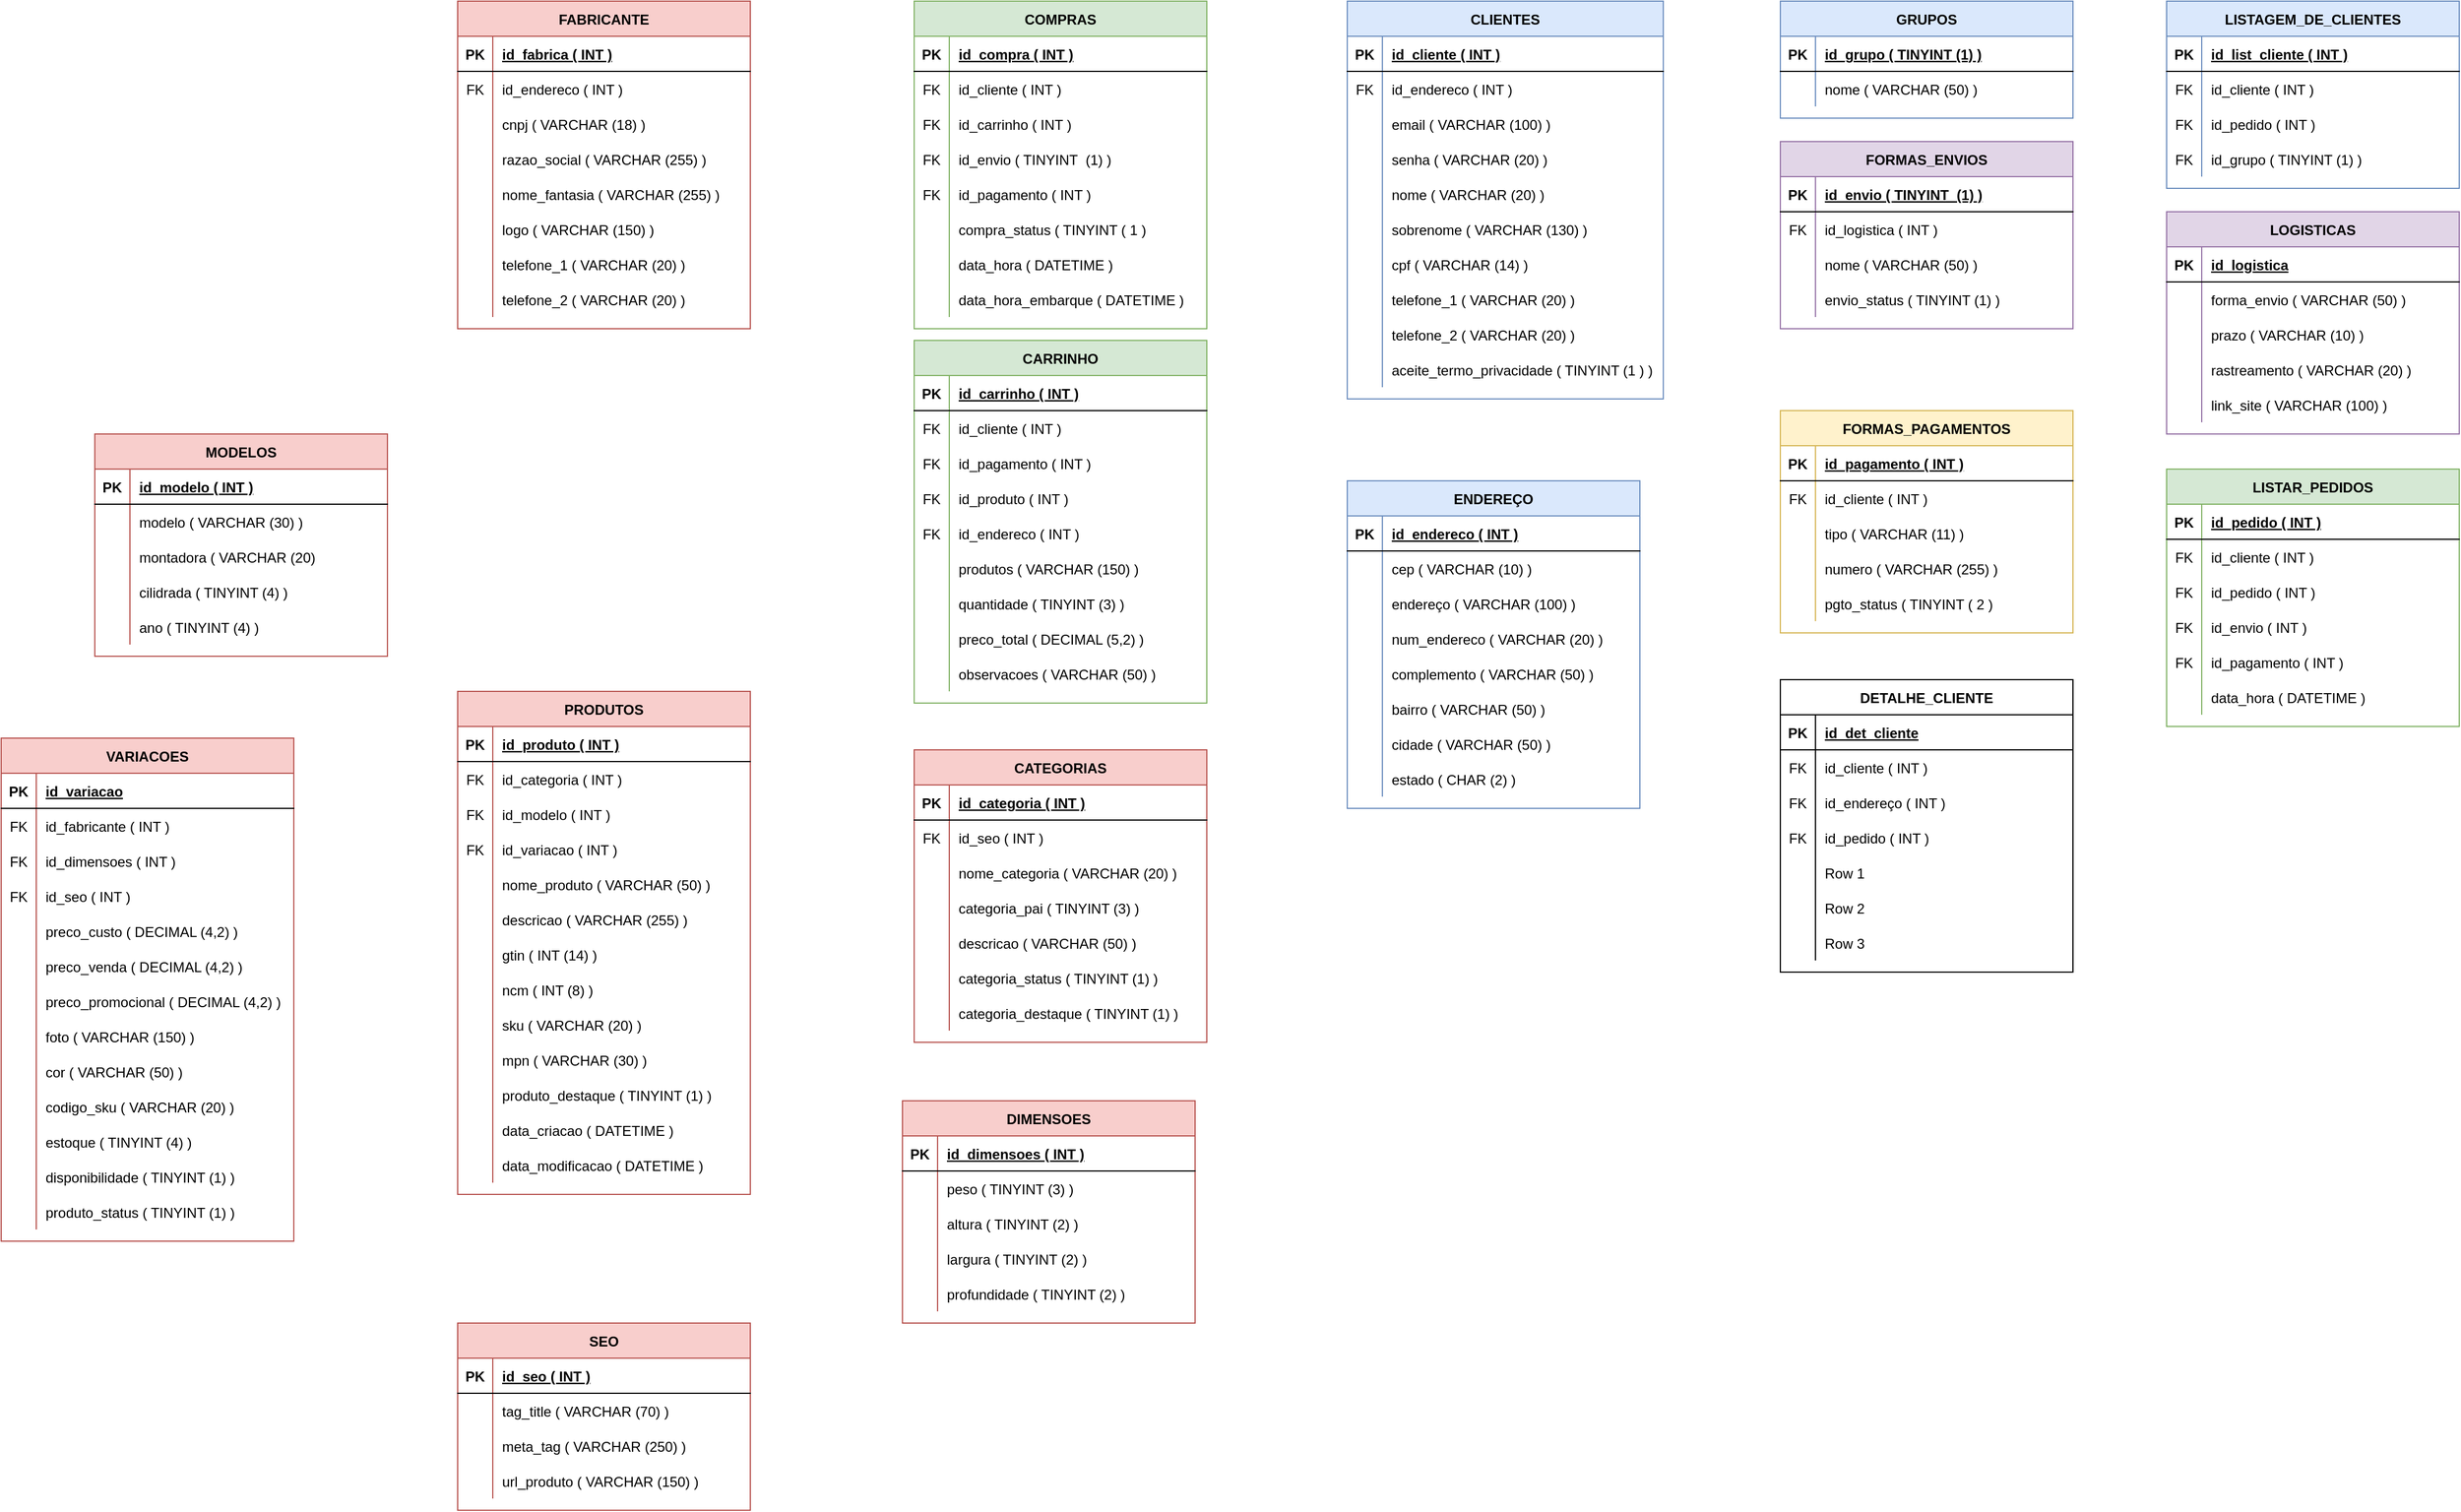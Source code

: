 <mxfile version="14.7.7" type="device"><diagram id="R2lEEEUBdFMjLlhIrx00" name="Page-1"><mxGraphModel dx="2272" dy="762" grid="1" gridSize="10" guides="1" tooltips="1" connect="1" arrows="1" fold="1" page="1" pageScale="1" pageWidth="850" pageHeight="1100" math="0" shadow="0" extFonts="Permanent Marker^https://fonts.googleapis.com/css?family=Permanent+Marker"><root><mxCell id="0"/><mxCell id="1" parent="0"/><mxCell id="C-vyLk0tnHw3VtMMgP7b-2" value="PRODUTOS" style="shape=table;startSize=30;container=1;collapsible=1;childLayout=tableLayout;fixedRows=1;rowLines=0;fontStyle=1;align=center;resizeLast=1;fillColor=#f8cecc;strokeColor=#b85450;" parent="1" vertex="1"><mxGeometry x="-90" y="620" width="250" height="430" as="geometry"/></mxCell><mxCell id="C-vyLk0tnHw3VtMMgP7b-3" value="" style="shape=partialRectangle;collapsible=0;dropTarget=0;pointerEvents=0;fillColor=none;points=[[0,0.5],[1,0.5]];portConstraint=eastwest;top=0;left=0;right=0;bottom=1;" parent="C-vyLk0tnHw3VtMMgP7b-2" vertex="1"><mxGeometry y="30" width="250" height="30" as="geometry"/></mxCell><mxCell id="C-vyLk0tnHw3VtMMgP7b-4" value="PK" style="shape=partialRectangle;overflow=hidden;connectable=0;fillColor=none;top=0;left=0;bottom=0;right=0;fontStyle=1;" parent="C-vyLk0tnHw3VtMMgP7b-3" vertex="1"><mxGeometry width="30" height="30" as="geometry"/></mxCell><mxCell id="C-vyLk0tnHw3VtMMgP7b-5" value="id_produto ( INT )" style="shape=partialRectangle;overflow=hidden;connectable=0;fillColor=none;top=0;left=0;bottom=0;right=0;align=left;spacingLeft=6;fontStyle=5;" parent="C-vyLk0tnHw3VtMMgP7b-3" vertex="1"><mxGeometry x="30" width="220" height="30" as="geometry"/></mxCell><mxCell id="neVBAn5lvwerZMxaWa06-82" value="" style="shape=partialRectangle;collapsible=0;dropTarget=0;pointerEvents=0;fillColor=none;top=0;left=0;bottom=0;right=0;points=[[0,0.5],[1,0.5]];portConstraint=eastwest;" parent="C-vyLk0tnHw3VtMMgP7b-2" vertex="1"><mxGeometry y="60" width="250" height="30" as="geometry"/></mxCell><mxCell id="neVBAn5lvwerZMxaWa06-83" value="FK" style="shape=partialRectangle;connectable=0;fillColor=none;top=0;left=0;bottom=0;right=0;fontStyle=0;overflow=hidden;" parent="neVBAn5lvwerZMxaWa06-82" vertex="1"><mxGeometry width="30" height="30" as="geometry"/></mxCell><mxCell id="neVBAn5lvwerZMxaWa06-84" value="id_categoria ( INT )" style="shape=partialRectangle;connectable=0;fillColor=none;top=0;left=0;bottom=0;right=0;align=left;spacingLeft=6;fontStyle=0;overflow=hidden;" parent="neVBAn5lvwerZMxaWa06-82" vertex="1"><mxGeometry x="30" width="220" height="30" as="geometry"/></mxCell><mxCell id="4coefJVHGxJkQ5Cm2vkK-236" value="" style="shape=partialRectangle;collapsible=0;dropTarget=0;pointerEvents=0;fillColor=none;top=0;left=0;bottom=0;right=0;points=[[0,0.5],[1,0.5]];portConstraint=eastwest;" vertex="1" parent="C-vyLk0tnHw3VtMMgP7b-2"><mxGeometry y="90" width="250" height="30" as="geometry"/></mxCell><mxCell id="4coefJVHGxJkQ5Cm2vkK-237" value="FK" style="shape=partialRectangle;connectable=0;fillColor=none;top=0;left=0;bottom=0;right=0;fontStyle=0;overflow=hidden;" vertex="1" parent="4coefJVHGxJkQ5Cm2vkK-236"><mxGeometry width="30" height="30" as="geometry"/></mxCell><mxCell id="4coefJVHGxJkQ5Cm2vkK-238" value="id_modelo ( INT )" style="shape=partialRectangle;connectable=0;fillColor=none;top=0;left=0;bottom=0;right=0;align=left;spacingLeft=6;fontStyle=0;overflow=hidden;" vertex="1" parent="4coefJVHGxJkQ5Cm2vkK-236"><mxGeometry x="30" width="220" height="30" as="geometry"/></mxCell><mxCell id="4coefJVHGxJkQ5Cm2vkK-146" value="" style="shape=partialRectangle;collapsible=0;dropTarget=0;pointerEvents=0;fillColor=none;top=0;left=0;bottom=0;right=0;points=[[0,0.5],[1,0.5]];portConstraint=eastwest;" vertex="1" parent="C-vyLk0tnHw3VtMMgP7b-2"><mxGeometry y="120" width="250" height="30" as="geometry"/></mxCell><mxCell id="4coefJVHGxJkQ5Cm2vkK-147" value="FK" style="shape=partialRectangle;connectable=0;fillColor=none;top=0;left=0;bottom=0;right=0;fontStyle=0;overflow=hidden;" vertex="1" parent="4coefJVHGxJkQ5Cm2vkK-146"><mxGeometry width="30" height="30" as="geometry"/></mxCell><mxCell id="4coefJVHGxJkQ5Cm2vkK-148" value="id_variacao ( INT )" style="shape=partialRectangle;connectable=0;fillColor=none;top=0;left=0;bottom=0;right=0;align=left;spacingLeft=6;fontStyle=0;overflow=hidden;" vertex="1" parent="4coefJVHGxJkQ5Cm2vkK-146"><mxGeometry x="30" width="220" height="30" as="geometry"/></mxCell><mxCell id="C-vyLk0tnHw3VtMMgP7b-6" value="" style="shape=partialRectangle;collapsible=0;dropTarget=0;pointerEvents=0;fillColor=none;points=[[0,0.5],[1,0.5]];portConstraint=eastwest;top=0;left=0;right=0;bottom=0;" parent="C-vyLk0tnHw3VtMMgP7b-2" vertex="1"><mxGeometry y="150" width="250" height="30" as="geometry"/></mxCell><mxCell id="C-vyLk0tnHw3VtMMgP7b-7" value="" style="shape=partialRectangle;overflow=hidden;connectable=0;fillColor=none;top=0;left=0;bottom=0;right=0;" parent="C-vyLk0tnHw3VtMMgP7b-6" vertex="1"><mxGeometry width="30" height="30" as="geometry"/></mxCell><mxCell id="C-vyLk0tnHw3VtMMgP7b-8" value="nome_produto ( VARCHAR (50) )" style="shape=partialRectangle;overflow=hidden;connectable=0;fillColor=none;top=0;left=0;bottom=0;right=0;align=left;spacingLeft=6;" parent="C-vyLk0tnHw3VtMMgP7b-6" vertex="1"><mxGeometry x="30" width="220" height="30" as="geometry"/></mxCell><mxCell id="C-vyLk0tnHw3VtMMgP7b-9" value="" style="shape=partialRectangle;collapsible=0;dropTarget=0;pointerEvents=0;fillColor=none;points=[[0,0.5],[1,0.5]];portConstraint=eastwest;top=0;left=0;right=0;bottom=0;" parent="C-vyLk0tnHw3VtMMgP7b-2" vertex="1"><mxGeometry y="180" width="250" height="30" as="geometry"/></mxCell><mxCell id="C-vyLk0tnHw3VtMMgP7b-10" value="" style="shape=partialRectangle;overflow=hidden;connectable=0;fillColor=none;top=0;left=0;bottom=0;right=0;" parent="C-vyLk0tnHw3VtMMgP7b-9" vertex="1"><mxGeometry width="30" height="30" as="geometry"/></mxCell><mxCell id="C-vyLk0tnHw3VtMMgP7b-11" value="descricao ( VARCHAR (255) )" style="shape=partialRectangle;overflow=hidden;connectable=0;fillColor=none;top=0;left=0;bottom=0;right=0;align=left;spacingLeft=6;" parent="C-vyLk0tnHw3VtMMgP7b-9" vertex="1"><mxGeometry x="30" width="220" height="30" as="geometry"/></mxCell><mxCell id="4coefJVHGxJkQ5Cm2vkK-156" value="" style="shape=partialRectangle;collapsible=0;dropTarget=0;pointerEvents=0;fillColor=none;top=0;left=0;bottom=0;right=0;points=[[0,0.5],[1,0.5]];portConstraint=eastwest;" vertex="1" parent="C-vyLk0tnHw3VtMMgP7b-2"><mxGeometry y="210" width="250" height="30" as="geometry"/></mxCell><mxCell id="4coefJVHGxJkQ5Cm2vkK-157" value="" style="shape=partialRectangle;connectable=0;fillColor=none;top=0;left=0;bottom=0;right=0;editable=1;overflow=hidden;" vertex="1" parent="4coefJVHGxJkQ5Cm2vkK-156"><mxGeometry width="30" height="30" as="geometry"/></mxCell><mxCell id="4coefJVHGxJkQ5Cm2vkK-158" value="gtin ( INT (14) )" style="shape=partialRectangle;connectable=0;fillColor=none;top=0;left=0;bottom=0;right=0;align=left;spacingLeft=6;overflow=hidden;" vertex="1" parent="4coefJVHGxJkQ5Cm2vkK-156"><mxGeometry x="30" width="220" height="30" as="geometry"/></mxCell><mxCell id="4coefJVHGxJkQ5Cm2vkK-162" value="" style="shape=partialRectangle;collapsible=0;dropTarget=0;pointerEvents=0;fillColor=none;top=0;left=0;bottom=0;right=0;points=[[0,0.5],[1,0.5]];portConstraint=eastwest;" vertex="1" parent="C-vyLk0tnHw3VtMMgP7b-2"><mxGeometry y="240" width="250" height="30" as="geometry"/></mxCell><mxCell id="4coefJVHGxJkQ5Cm2vkK-163" value="" style="shape=partialRectangle;connectable=0;fillColor=none;top=0;left=0;bottom=0;right=0;editable=1;overflow=hidden;" vertex="1" parent="4coefJVHGxJkQ5Cm2vkK-162"><mxGeometry width="30" height="30" as="geometry"/></mxCell><mxCell id="4coefJVHGxJkQ5Cm2vkK-164" value="ncm ( INT (8) )" style="shape=partialRectangle;connectable=0;fillColor=none;top=0;left=0;bottom=0;right=0;align=left;spacingLeft=6;overflow=hidden;" vertex="1" parent="4coefJVHGxJkQ5Cm2vkK-162"><mxGeometry x="30" width="220" height="30" as="geometry"/></mxCell><mxCell id="4coefJVHGxJkQ5Cm2vkK-224" value="" style="shape=partialRectangle;collapsible=0;dropTarget=0;pointerEvents=0;fillColor=none;top=0;left=0;bottom=0;right=0;points=[[0,0.5],[1,0.5]];portConstraint=eastwest;" vertex="1" parent="C-vyLk0tnHw3VtMMgP7b-2"><mxGeometry y="270" width="250" height="30" as="geometry"/></mxCell><mxCell id="4coefJVHGxJkQ5Cm2vkK-225" value="" style="shape=partialRectangle;connectable=0;fillColor=none;top=0;left=0;bottom=0;right=0;editable=1;overflow=hidden;" vertex="1" parent="4coefJVHGxJkQ5Cm2vkK-224"><mxGeometry width="30" height="30" as="geometry"/></mxCell><mxCell id="4coefJVHGxJkQ5Cm2vkK-226" value="sku ( VARCHAR (20) )" style="shape=partialRectangle;connectable=0;fillColor=none;top=0;left=0;bottom=0;right=0;align=left;spacingLeft=6;overflow=hidden;" vertex="1" parent="4coefJVHGxJkQ5Cm2vkK-224"><mxGeometry x="30" width="220" height="30" as="geometry"/></mxCell><mxCell id="4coefJVHGxJkQ5Cm2vkK-159" value="" style="shape=partialRectangle;collapsible=0;dropTarget=0;pointerEvents=0;fillColor=none;top=0;left=0;bottom=0;right=0;points=[[0,0.5],[1,0.5]];portConstraint=eastwest;" vertex="1" parent="C-vyLk0tnHw3VtMMgP7b-2"><mxGeometry y="300" width="250" height="30" as="geometry"/></mxCell><mxCell id="4coefJVHGxJkQ5Cm2vkK-160" value="" style="shape=partialRectangle;connectable=0;fillColor=none;top=0;left=0;bottom=0;right=0;editable=1;overflow=hidden;" vertex="1" parent="4coefJVHGxJkQ5Cm2vkK-159"><mxGeometry width="30" height="30" as="geometry"/></mxCell><mxCell id="4coefJVHGxJkQ5Cm2vkK-161" value="mpn ( VARCHAR (30) )" style="shape=partialRectangle;connectable=0;fillColor=none;top=0;left=0;bottom=0;right=0;align=left;spacingLeft=6;overflow=hidden;" vertex="1" parent="4coefJVHGxJkQ5Cm2vkK-159"><mxGeometry x="30" width="220" height="30" as="geometry"/></mxCell><mxCell id="4coefJVHGxJkQ5Cm2vkK-205" value="" style="shape=partialRectangle;collapsible=0;dropTarget=0;pointerEvents=0;fillColor=none;top=0;left=0;bottom=0;right=0;points=[[0,0.5],[1,0.5]];portConstraint=eastwest;" vertex="1" parent="C-vyLk0tnHw3VtMMgP7b-2"><mxGeometry y="330" width="250" height="30" as="geometry"/></mxCell><mxCell id="4coefJVHGxJkQ5Cm2vkK-206" value="" style="shape=partialRectangle;connectable=0;fillColor=none;top=0;left=0;bottom=0;right=0;editable=1;overflow=hidden;" vertex="1" parent="4coefJVHGxJkQ5Cm2vkK-205"><mxGeometry width="30" height="30" as="geometry"/></mxCell><mxCell id="4coefJVHGxJkQ5Cm2vkK-207" value="produto_destaque ( TINYINT (1) )" style="shape=partialRectangle;connectable=0;fillColor=none;top=0;left=0;bottom=0;right=0;align=left;spacingLeft=6;overflow=hidden;" vertex="1" parent="4coefJVHGxJkQ5Cm2vkK-205"><mxGeometry x="30" width="220" height="30" as="geometry"/></mxCell><mxCell id="4coefJVHGxJkQ5Cm2vkK-171" value="" style="shape=partialRectangle;collapsible=0;dropTarget=0;pointerEvents=0;fillColor=none;top=0;left=0;bottom=0;right=0;points=[[0,0.5],[1,0.5]];portConstraint=eastwest;" vertex="1" parent="C-vyLk0tnHw3VtMMgP7b-2"><mxGeometry y="360" width="250" height="30" as="geometry"/></mxCell><mxCell id="4coefJVHGxJkQ5Cm2vkK-172" value="" style="shape=partialRectangle;connectable=0;fillColor=none;top=0;left=0;bottom=0;right=0;editable=1;overflow=hidden;" vertex="1" parent="4coefJVHGxJkQ5Cm2vkK-171"><mxGeometry width="30" height="30" as="geometry"/></mxCell><mxCell id="4coefJVHGxJkQ5Cm2vkK-173" value="data_criacao ( DATETIME )" style="shape=partialRectangle;connectable=0;fillColor=none;top=0;left=0;bottom=0;right=0;align=left;spacingLeft=6;overflow=hidden;" vertex="1" parent="4coefJVHGxJkQ5Cm2vkK-171"><mxGeometry x="30" width="220" height="30" as="geometry"/></mxCell><mxCell id="4coefJVHGxJkQ5Cm2vkK-174" value="" style="shape=partialRectangle;collapsible=0;dropTarget=0;pointerEvents=0;fillColor=none;top=0;left=0;bottom=0;right=0;points=[[0,0.5],[1,0.5]];portConstraint=eastwest;" vertex="1" parent="C-vyLk0tnHw3VtMMgP7b-2"><mxGeometry y="390" width="250" height="30" as="geometry"/></mxCell><mxCell id="4coefJVHGxJkQ5Cm2vkK-175" value="" style="shape=partialRectangle;connectable=0;fillColor=none;top=0;left=0;bottom=0;right=0;editable=1;overflow=hidden;" vertex="1" parent="4coefJVHGxJkQ5Cm2vkK-174"><mxGeometry width="30" height="30" as="geometry"/></mxCell><mxCell id="4coefJVHGxJkQ5Cm2vkK-176" value="data_modificacao ( DATETIME )" style="shape=partialRectangle;connectable=0;fillColor=none;top=0;left=0;bottom=0;right=0;align=left;spacingLeft=6;overflow=hidden;" vertex="1" parent="4coefJVHGxJkQ5Cm2vkK-174"><mxGeometry x="30" width="220" height="30" as="geometry"/></mxCell><mxCell id="C-vyLk0tnHw3VtMMgP7b-13" value="CATEGORIAS" style="shape=table;startSize=30;container=1;collapsible=1;childLayout=tableLayout;fixedRows=1;rowLines=0;fontStyle=1;align=center;resizeLast=1;fillColor=#f8cecc;strokeColor=#b85450;" parent="1" vertex="1"><mxGeometry x="300" y="670" width="250" height="250" as="geometry"/></mxCell><mxCell id="C-vyLk0tnHw3VtMMgP7b-14" value="" style="shape=partialRectangle;collapsible=0;dropTarget=0;pointerEvents=0;fillColor=none;points=[[0,0.5],[1,0.5]];portConstraint=eastwest;top=0;left=0;right=0;bottom=1;" parent="C-vyLk0tnHw3VtMMgP7b-13" vertex="1"><mxGeometry y="30" width="250" height="30" as="geometry"/></mxCell><mxCell id="C-vyLk0tnHw3VtMMgP7b-15" value="PK" style="shape=partialRectangle;overflow=hidden;connectable=0;fillColor=none;top=0;left=0;bottom=0;right=0;fontStyle=1;" parent="C-vyLk0tnHw3VtMMgP7b-14" vertex="1"><mxGeometry width="30" height="30" as="geometry"/></mxCell><mxCell id="C-vyLk0tnHw3VtMMgP7b-16" value="id_categoria ( INT )" style="shape=partialRectangle;overflow=hidden;connectable=0;fillColor=none;top=0;left=0;bottom=0;right=0;align=left;spacingLeft=6;fontStyle=5;" parent="C-vyLk0tnHw3VtMMgP7b-14" vertex="1"><mxGeometry x="30" width="220" height="30" as="geometry"/></mxCell><mxCell id="4coefJVHGxJkQ5Cm2vkK-196" value="" style="shape=partialRectangle;collapsible=0;dropTarget=0;pointerEvents=0;fillColor=none;top=0;left=0;bottom=0;right=0;points=[[0,0.5],[1,0.5]];portConstraint=eastwest;" vertex="1" parent="C-vyLk0tnHw3VtMMgP7b-13"><mxGeometry y="60" width="250" height="30" as="geometry"/></mxCell><mxCell id="4coefJVHGxJkQ5Cm2vkK-197" value="FK" style="shape=partialRectangle;connectable=0;fillColor=none;top=0;left=0;bottom=0;right=0;fontStyle=0;overflow=hidden;" vertex="1" parent="4coefJVHGxJkQ5Cm2vkK-196"><mxGeometry width="30" height="30" as="geometry"/></mxCell><mxCell id="4coefJVHGxJkQ5Cm2vkK-198" value="id_seo ( INT )" style="shape=partialRectangle;connectable=0;fillColor=none;top=0;left=0;bottom=0;right=0;align=left;spacingLeft=6;fontStyle=0;overflow=hidden;" vertex="1" parent="4coefJVHGxJkQ5Cm2vkK-196"><mxGeometry x="30" width="220" height="30" as="geometry"/></mxCell><mxCell id="C-vyLk0tnHw3VtMMgP7b-17" value="" style="shape=partialRectangle;collapsible=0;dropTarget=0;pointerEvents=0;fillColor=none;points=[[0,0.5],[1,0.5]];portConstraint=eastwest;top=0;left=0;right=0;bottom=0;" parent="C-vyLk0tnHw3VtMMgP7b-13" vertex="1"><mxGeometry y="90" width="250" height="30" as="geometry"/></mxCell><mxCell id="C-vyLk0tnHw3VtMMgP7b-18" value="" style="shape=partialRectangle;overflow=hidden;connectable=0;fillColor=none;top=0;left=0;bottom=0;right=0;" parent="C-vyLk0tnHw3VtMMgP7b-17" vertex="1"><mxGeometry width="30" height="30" as="geometry"/></mxCell><mxCell id="C-vyLk0tnHw3VtMMgP7b-19" value="nome_categoria ( VARCHAR (20) )" style="shape=partialRectangle;overflow=hidden;connectable=0;fillColor=none;top=0;left=0;bottom=0;right=0;align=left;spacingLeft=6;" parent="C-vyLk0tnHw3VtMMgP7b-17" vertex="1"><mxGeometry x="30" width="220" height="30" as="geometry"/></mxCell><mxCell id="neVBAn5lvwerZMxaWa06-22" value="" style="shape=partialRectangle;collapsible=0;dropTarget=0;pointerEvents=0;fillColor=none;top=0;left=0;bottom=0;right=0;points=[[0,0.5],[1,0.5]];portConstraint=eastwest;" parent="C-vyLk0tnHw3VtMMgP7b-13" vertex="1"><mxGeometry y="120" width="250" height="30" as="geometry"/></mxCell><mxCell id="neVBAn5lvwerZMxaWa06-23" value="" style="shape=partialRectangle;connectable=0;fillColor=none;top=0;left=0;bottom=0;right=0;editable=1;overflow=hidden;" parent="neVBAn5lvwerZMxaWa06-22" vertex="1"><mxGeometry width="30" height="30" as="geometry"/></mxCell><mxCell id="neVBAn5lvwerZMxaWa06-24" value="categoria_pai ( TINYINT (3) )" style="shape=partialRectangle;connectable=0;fillColor=none;top=0;left=0;bottom=0;right=0;align=left;spacingLeft=6;overflow=hidden;" parent="neVBAn5lvwerZMxaWa06-22" vertex="1"><mxGeometry x="30" width="220" height="30" as="geometry"/></mxCell><mxCell id="C-vyLk0tnHw3VtMMgP7b-20" value="" style="shape=partialRectangle;collapsible=0;dropTarget=0;pointerEvents=0;fillColor=none;points=[[0,0.5],[1,0.5]];portConstraint=eastwest;top=0;left=0;right=0;bottom=0;" parent="C-vyLk0tnHw3VtMMgP7b-13" vertex="1"><mxGeometry y="150" width="250" height="30" as="geometry"/></mxCell><mxCell id="C-vyLk0tnHw3VtMMgP7b-21" value="" style="shape=partialRectangle;overflow=hidden;connectable=0;fillColor=none;top=0;left=0;bottom=0;right=0;" parent="C-vyLk0tnHw3VtMMgP7b-20" vertex="1"><mxGeometry width="30" height="30" as="geometry"/></mxCell><mxCell id="C-vyLk0tnHw3VtMMgP7b-22" value="descricao ( VARCHAR (50) )" style="shape=partialRectangle;overflow=hidden;connectable=0;fillColor=none;top=0;left=0;bottom=0;right=0;align=left;spacingLeft=6;" parent="C-vyLk0tnHw3VtMMgP7b-20" vertex="1"><mxGeometry x="30" width="220" height="30" as="geometry"/></mxCell><mxCell id="4coefJVHGxJkQ5Cm2vkK-199" value="" style="shape=partialRectangle;collapsible=0;dropTarget=0;pointerEvents=0;fillColor=none;top=0;left=0;bottom=0;right=0;points=[[0,0.5],[1,0.5]];portConstraint=eastwest;" vertex="1" parent="C-vyLk0tnHw3VtMMgP7b-13"><mxGeometry y="180" width="250" height="30" as="geometry"/></mxCell><mxCell id="4coefJVHGxJkQ5Cm2vkK-200" value="" style="shape=partialRectangle;connectable=0;fillColor=none;top=0;left=0;bottom=0;right=0;editable=1;overflow=hidden;" vertex="1" parent="4coefJVHGxJkQ5Cm2vkK-199"><mxGeometry width="30" height="30" as="geometry"/></mxCell><mxCell id="4coefJVHGxJkQ5Cm2vkK-201" value="categoria_status ( TINYINT (1) )" style="shape=partialRectangle;connectable=0;fillColor=none;top=0;left=0;bottom=0;right=0;align=left;spacingLeft=6;overflow=hidden;" vertex="1" parent="4coefJVHGxJkQ5Cm2vkK-199"><mxGeometry x="30" width="220" height="30" as="geometry"/></mxCell><mxCell id="4coefJVHGxJkQ5Cm2vkK-202" value="" style="shape=partialRectangle;collapsible=0;dropTarget=0;pointerEvents=0;fillColor=none;top=0;left=0;bottom=0;right=0;points=[[0,0.5],[1,0.5]];portConstraint=eastwest;" vertex="1" parent="C-vyLk0tnHw3VtMMgP7b-13"><mxGeometry y="210" width="250" height="30" as="geometry"/></mxCell><mxCell id="4coefJVHGxJkQ5Cm2vkK-203" value="" style="shape=partialRectangle;connectable=0;fillColor=none;top=0;left=0;bottom=0;right=0;editable=1;overflow=hidden;" vertex="1" parent="4coefJVHGxJkQ5Cm2vkK-202"><mxGeometry width="30" height="30" as="geometry"/></mxCell><mxCell id="4coefJVHGxJkQ5Cm2vkK-204" value="categoria_destaque ( TINYINT (1) )" style="shape=partialRectangle;connectable=0;fillColor=none;top=0;left=0;bottom=0;right=0;align=left;spacingLeft=6;overflow=hidden;" vertex="1" parent="4coefJVHGxJkQ5Cm2vkK-202"><mxGeometry x="30" width="220" height="30" as="geometry"/></mxCell><mxCell id="C-vyLk0tnHw3VtMMgP7b-23" value="FABRICANTE" style="shape=table;startSize=30;container=1;collapsible=1;childLayout=tableLayout;fixedRows=1;rowLines=0;fontStyle=1;align=center;resizeLast=1;fillColor=#f8cecc;strokeColor=#b85450;" parent="1" vertex="1"><mxGeometry x="-90" y="30" width="250" height="280" as="geometry"/></mxCell><mxCell id="C-vyLk0tnHw3VtMMgP7b-24" value="" style="shape=partialRectangle;collapsible=0;dropTarget=0;pointerEvents=0;fillColor=none;points=[[0,0.5],[1,0.5]];portConstraint=eastwest;top=0;left=0;right=0;bottom=1;" parent="C-vyLk0tnHw3VtMMgP7b-23" vertex="1"><mxGeometry y="30" width="250" height="30" as="geometry"/></mxCell><mxCell id="C-vyLk0tnHw3VtMMgP7b-25" value="PK" style="shape=partialRectangle;overflow=hidden;connectable=0;fillColor=none;top=0;left=0;bottom=0;right=0;fontStyle=1;" parent="C-vyLk0tnHw3VtMMgP7b-24" vertex="1"><mxGeometry width="30" height="30" as="geometry"/></mxCell><mxCell id="C-vyLk0tnHw3VtMMgP7b-26" value="id_fabrica ( INT )" style="shape=partialRectangle;overflow=hidden;connectable=0;fillColor=none;top=0;left=0;bottom=0;right=0;align=left;spacingLeft=6;fontStyle=5;" parent="C-vyLk0tnHw3VtMMgP7b-24" vertex="1"><mxGeometry x="30" width="220" height="30" as="geometry"/></mxCell><mxCell id="4coefJVHGxJkQ5Cm2vkK-4" value="" style="shape=partialRectangle;collapsible=0;dropTarget=0;pointerEvents=0;fillColor=none;top=0;left=0;bottom=0;right=0;points=[[0,0.5],[1,0.5]];portConstraint=eastwest;" vertex="1" parent="C-vyLk0tnHw3VtMMgP7b-23"><mxGeometry y="60" width="250" height="30" as="geometry"/></mxCell><mxCell id="4coefJVHGxJkQ5Cm2vkK-5" value="FK" style="shape=partialRectangle;connectable=0;fillColor=none;top=0;left=0;bottom=0;right=0;fontStyle=0;overflow=hidden;" vertex="1" parent="4coefJVHGxJkQ5Cm2vkK-4"><mxGeometry width="30" height="30" as="geometry"/></mxCell><mxCell id="4coefJVHGxJkQ5Cm2vkK-6" value="id_endereco ( INT )" style="shape=partialRectangle;connectable=0;fillColor=none;top=0;left=0;bottom=0;right=0;align=left;spacingLeft=6;fontStyle=0;overflow=hidden;" vertex="1" parent="4coefJVHGxJkQ5Cm2vkK-4"><mxGeometry x="30" width="220" height="30" as="geometry"/></mxCell><mxCell id="9LVM29DkXP4eEmCSFRi4-29" value="" style="shape=partialRectangle;collapsible=0;dropTarget=0;pointerEvents=0;fillColor=none;top=0;left=0;bottom=0;right=0;points=[[0,0.5],[1,0.5]];portConstraint=eastwest;strokeColor=#FFE599;" parent="C-vyLk0tnHw3VtMMgP7b-23" vertex="1"><mxGeometry y="90" width="250" height="30" as="geometry"/></mxCell><mxCell id="9LVM29DkXP4eEmCSFRi4-30" value="" style="shape=partialRectangle;connectable=0;fillColor=none;top=0;left=0;bottom=0;right=0;editable=1;overflow=hidden;" parent="9LVM29DkXP4eEmCSFRi4-29" vertex="1"><mxGeometry width="30" height="30" as="geometry"/></mxCell><mxCell id="9LVM29DkXP4eEmCSFRi4-31" value="cnpj ( VARCHAR (18) )" style="shape=partialRectangle;connectable=0;fillColor=none;top=0;left=0;bottom=0;right=0;align=left;spacingLeft=6;overflow=hidden;" parent="9LVM29DkXP4eEmCSFRi4-29" vertex="1"><mxGeometry x="30" width="220" height="30" as="geometry"/></mxCell><mxCell id="9LVM29DkXP4eEmCSFRi4-35" value="" style="shape=partialRectangle;collapsible=0;dropTarget=0;pointerEvents=0;fillColor=none;top=0;left=0;bottom=0;right=0;points=[[0,0.5],[1,0.5]];portConstraint=eastwest;strokeColor=#FFE599;" parent="C-vyLk0tnHw3VtMMgP7b-23" vertex="1"><mxGeometry y="120" width="250" height="30" as="geometry"/></mxCell><mxCell id="9LVM29DkXP4eEmCSFRi4-36" value="" style="shape=partialRectangle;connectable=0;fillColor=none;top=0;left=0;bottom=0;right=0;editable=1;overflow=hidden;" parent="9LVM29DkXP4eEmCSFRi4-35" vertex="1"><mxGeometry width="30" height="30" as="geometry"/></mxCell><mxCell id="9LVM29DkXP4eEmCSFRi4-37" value="razao_social ( VARCHAR (255) )" style="shape=partialRectangle;connectable=0;fillColor=none;top=0;left=0;bottom=0;right=0;align=left;spacingLeft=6;overflow=hidden;" parent="9LVM29DkXP4eEmCSFRi4-35" vertex="1"><mxGeometry x="30" width="220" height="30" as="geometry"/></mxCell><mxCell id="C-vyLk0tnHw3VtMMgP7b-27" value="" style="shape=partialRectangle;collapsible=0;dropTarget=0;pointerEvents=0;fillColor=none;points=[[0,0.5],[1,0.5]];portConstraint=eastwest;top=0;left=0;right=0;bottom=0;" parent="C-vyLk0tnHw3VtMMgP7b-23" vertex="1"><mxGeometry y="150" width="250" height="30" as="geometry"/></mxCell><mxCell id="C-vyLk0tnHw3VtMMgP7b-28" value="" style="shape=partialRectangle;overflow=hidden;connectable=0;fillColor=none;top=0;left=0;bottom=0;right=0;" parent="C-vyLk0tnHw3VtMMgP7b-27" vertex="1"><mxGeometry width="30" height="30" as="geometry"/></mxCell><mxCell id="C-vyLk0tnHw3VtMMgP7b-29" value="nome_fantasia ( VARCHAR (255) )" style="shape=partialRectangle;overflow=hidden;connectable=0;fillColor=none;top=0;left=0;bottom=0;right=0;align=left;spacingLeft=6;fontStyle=0" parent="C-vyLk0tnHw3VtMMgP7b-27" vertex="1"><mxGeometry x="30" width="220" height="30" as="geometry"/></mxCell><mxCell id="neVBAn5lvwerZMxaWa06-1" value="" style="shape=partialRectangle;collapsible=0;dropTarget=0;pointerEvents=0;fillColor=none;top=0;left=0;bottom=0;right=0;points=[[0,0.5],[1,0.5]];portConstraint=eastwest;" parent="C-vyLk0tnHw3VtMMgP7b-23" vertex="1"><mxGeometry y="180" width="250" height="30" as="geometry"/></mxCell><mxCell id="neVBAn5lvwerZMxaWa06-2" value="" style="shape=partialRectangle;connectable=0;fillColor=none;top=0;left=0;bottom=0;right=0;editable=1;overflow=hidden;" parent="neVBAn5lvwerZMxaWa06-1" vertex="1"><mxGeometry width="30" height="30" as="geometry"/></mxCell><mxCell id="neVBAn5lvwerZMxaWa06-3" value="logo ( VARCHAR (150) )" style="shape=partialRectangle;connectable=0;fillColor=none;top=0;left=0;bottom=0;right=0;align=left;spacingLeft=6;overflow=hidden;" parent="neVBAn5lvwerZMxaWa06-1" vertex="1"><mxGeometry x="30" width="220" height="30" as="geometry"/></mxCell><mxCell id="9LVM29DkXP4eEmCSFRi4-38" value="" style="shape=partialRectangle;collapsible=0;dropTarget=0;pointerEvents=0;fillColor=none;top=0;left=0;bottom=0;right=0;points=[[0,0.5],[1,0.5]];portConstraint=eastwest;strokeColor=#FFE599;" parent="C-vyLk0tnHw3VtMMgP7b-23" vertex="1"><mxGeometry y="210" width="250" height="30" as="geometry"/></mxCell><mxCell id="9LVM29DkXP4eEmCSFRi4-39" value="" style="shape=partialRectangle;connectable=0;fillColor=none;top=0;left=0;bottom=0;right=0;editable=1;overflow=hidden;" parent="9LVM29DkXP4eEmCSFRi4-38" vertex="1"><mxGeometry width="30" height="30" as="geometry"/></mxCell><mxCell id="9LVM29DkXP4eEmCSFRi4-40" value="telefone_1 ( VARCHAR (20) )" style="shape=partialRectangle;connectable=0;fillColor=none;top=0;left=0;bottom=0;right=0;align=left;spacingLeft=6;overflow=hidden;" parent="9LVM29DkXP4eEmCSFRi4-38" vertex="1"><mxGeometry x="30" width="220" height="30" as="geometry"/></mxCell><mxCell id="9LVM29DkXP4eEmCSFRi4-44" value="" style="shape=partialRectangle;collapsible=0;dropTarget=0;pointerEvents=0;fillColor=none;top=0;left=0;bottom=0;right=0;points=[[0,0.5],[1,0.5]];portConstraint=eastwest;strokeColor=#FFE599;" parent="C-vyLk0tnHw3VtMMgP7b-23" vertex="1"><mxGeometry y="240" width="250" height="30" as="geometry"/></mxCell><mxCell id="9LVM29DkXP4eEmCSFRi4-45" value="" style="shape=partialRectangle;connectable=0;fillColor=none;top=0;left=0;bottom=0;right=0;editable=1;overflow=hidden;" parent="9LVM29DkXP4eEmCSFRi4-44" vertex="1"><mxGeometry width="30" height="30" as="geometry"/></mxCell><mxCell id="9LVM29DkXP4eEmCSFRi4-46" value="telefone_2 ( VARCHAR (20) )" style="shape=partialRectangle;connectable=0;fillColor=none;top=0;left=0;bottom=0;right=0;align=left;spacingLeft=6;overflow=hidden;" parent="9LVM29DkXP4eEmCSFRi4-44" vertex="1"><mxGeometry x="30" width="220" height="30" as="geometry"/></mxCell><mxCell id="neVBAn5lvwerZMxaWa06-25" value="DIMENSOES" style="shape=table;startSize=30;container=1;collapsible=1;childLayout=tableLayout;fixedRows=1;rowLines=0;fontStyle=1;align=center;resizeLast=1;fillColor=#f8cecc;strokeColor=#b85450;" parent="1" vertex="1"><mxGeometry x="290" y="970" width="250" height="190" as="geometry"/></mxCell><mxCell id="neVBAn5lvwerZMxaWa06-26" value="" style="shape=partialRectangle;collapsible=0;dropTarget=0;pointerEvents=0;fillColor=none;top=0;left=0;bottom=1;right=0;points=[[0,0.5],[1,0.5]];portConstraint=eastwest;" parent="neVBAn5lvwerZMxaWa06-25" vertex="1"><mxGeometry y="30" width="250" height="30" as="geometry"/></mxCell><mxCell id="neVBAn5lvwerZMxaWa06-27" value="PK" style="shape=partialRectangle;connectable=0;fillColor=none;top=0;left=0;bottom=0;right=0;fontStyle=1;overflow=hidden;" parent="neVBAn5lvwerZMxaWa06-26" vertex="1"><mxGeometry width="30" height="30" as="geometry"/></mxCell><mxCell id="neVBAn5lvwerZMxaWa06-28" value="id_dimensoes ( INT )" style="shape=partialRectangle;connectable=0;fillColor=none;top=0;left=0;bottom=0;right=0;align=left;spacingLeft=6;fontStyle=5;overflow=hidden;" parent="neVBAn5lvwerZMxaWa06-26" vertex="1"><mxGeometry x="30" width="220" height="30" as="geometry"/></mxCell><mxCell id="pdqZEKNpy8L1nL9Heg9h-10" value="" style="shape=partialRectangle;collapsible=0;dropTarget=0;pointerEvents=0;fillColor=none;top=0;left=0;bottom=0;right=0;points=[[0,0.5],[1,0.5]];portConstraint=eastwest;" parent="neVBAn5lvwerZMxaWa06-25" vertex="1"><mxGeometry y="60" width="250" height="30" as="geometry"/></mxCell><mxCell id="pdqZEKNpy8L1nL9Heg9h-11" value="" style="shape=partialRectangle;connectable=0;fillColor=none;top=0;left=0;bottom=0;right=0;editable=1;overflow=hidden;" parent="pdqZEKNpy8L1nL9Heg9h-10" vertex="1"><mxGeometry width="30" height="30" as="geometry"/></mxCell><mxCell id="pdqZEKNpy8L1nL9Heg9h-12" value="peso ( TINYINT (3) )" style="shape=partialRectangle;connectable=0;fillColor=none;top=0;left=0;bottom=0;right=0;align=left;spacingLeft=6;overflow=hidden;" parent="pdqZEKNpy8L1nL9Heg9h-10" vertex="1"><mxGeometry x="30" width="220" height="30" as="geometry"/></mxCell><mxCell id="neVBAn5lvwerZMxaWa06-29" value="" style="shape=partialRectangle;collapsible=0;dropTarget=0;pointerEvents=0;fillColor=none;top=0;left=0;bottom=0;right=0;points=[[0,0.5],[1,0.5]];portConstraint=eastwest;" parent="neVBAn5lvwerZMxaWa06-25" vertex="1"><mxGeometry y="90" width="250" height="30" as="geometry"/></mxCell><mxCell id="neVBAn5lvwerZMxaWa06-30" value="" style="shape=partialRectangle;connectable=0;fillColor=none;top=0;left=0;bottom=0;right=0;editable=1;overflow=hidden;" parent="neVBAn5lvwerZMxaWa06-29" vertex="1"><mxGeometry width="30" height="30" as="geometry"/></mxCell><mxCell id="neVBAn5lvwerZMxaWa06-31" value="altura ( TINYINT (2) )" style="shape=partialRectangle;connectable=0;fillColor=none;top=0;left=0;bottom=0;right=0;align=left;spacingLeft=6;overflow=hidden;" parent="neVBAn5lvwerZMxaWa06-29" vertex="1"><mxGeometry x="30" width="220" height="30" as="geometry"/></mxCell><mxCell id="9LVM29DkXP4eEmCSFRi4-73" value="" style="shape=partialRectangle;collapsible=0;dropTarget=0;pointerEvents=0;fillColor=none;top=0;left=0;bottom=0;right=0;points=[[0,0.5],[1,0.5]];portConstraint=eastwest;strokeColor=#FFE599;" parent="neVBAn5lvwerZMxaWa06-25" vertex="1"><mxGeometry y="120" width="250" height="30" as="geometry"/></mxCell><mxCell id="9LVM29DkXP4eEmCSFRi4-74" value="" style="shape=partialRectangle;connectable=0;fillColor=none;top=0;left=0;bottom=0;right=0;editable=1;overflow=hidden;" parent="9LVM29DkXP4eEmCSFRi4-73" vertex="1"><mxGeometry width="30" height="30" as="geometry"/></mxCell><mxCell id="9LVM29DkXP4eEmCSFRi4-75" value="largura ( TINYINT (2) )" style="shape=partialRectangle;connectable=0;fillColor=none;top=0;left=0;bottom=0;right=0;align=left;spacingLeft=6;overflow=hidden;" parent="9LVM29DkXP4eEmCSFRi4-73" vertex="1"><mxGeometry x="30" width="220" height="30" as="geometry"/></mxCell><mxCell id="4coefJVHGxJkQ5Cm2vkK-193" value="" style="shape=partialRectangle;collapsible=0;dropTarget=0;pointerEvents=0;fillColor=none;top=0;left=0;bottom=0;right=0;points=[[0,0.5],[1,0.5]];portConstraint=eastwest;" vertex="1" parent="neVBAn5lvwerZMxaWa06-25"><mxGeometry y="150" width="250" height="30" as="geometry"/></mxCell><mxCell id="4coefJVHGxJkQ5Cm2vkK-194" value="" style="shape=partialRectangle;connectable=0;fillColor=none;top=0;left=0;bottom=0;right=0;editable=1;overflow=hidden;" vertex="1" parent="4coefJVHGxJkQ5Cm2vkK-193"><mxGeometry width="30" height="30" as="geometry"/></mxCell><mxCell id="4coefJVHGxJkQ5Cm2vkK-195" value="profundidade ( TINYINT (2) )" style="shape=partialRectangle;connectable=0;fillColor=none;top=0;left=0;bottom=0;right=0;align=left;spacingLeft=6;overflow=hidden;" vertex="1" parent="4coefJVHGxJkQ5Cm2vkK-193"><mxGeometry x="30" width="220" height="30" as="geometry"/></mxCell><mxCell id="neVBAn5lvwerZMxaWa06-38" value="COMPRAS" style="shape=table;startSize=30;container=1;collapsible=1;childLayout=tableLayout;fixedRows=1;rowLines=0;fontStyle=1;align=center;resizeLast=1;fillColor=#d5e8d4;strokeColor=#82b366;" parent="1" vertex="1"><mxGeometry x="300" y="30" width="250" height="280" as="geometry"/></mxCell><mxCell id="neVBAn5lvwerZMxaWa06-39" value="" style="shape=partialRectangle;collapsible=0;dropTarget=0;pointerEvents=0;fillColor=none;top=0;left=0;bottom=1;right=0;points=[[0,0.5],[1,0.5]];portConstraint=eastwest;" parent="neVBAn5lvwerZMxaWa06-38" vertex="1"><mxGeometry y="30" width="250" height="30" as="geometry"/></mxCell><mxCell id="neVBAn5lvwerZMxaWa06-40" value="PK" style="shape=partialRectangle;connectable=0;fillColor=none;top=0;left=0;bottom=0;right=0;fontStyle=1;overflow=hidden;" parent="neVBAn5lvwerZMxaWa06-39" vertex="1"><mxGeometry width="30" height="30" as="geometry"/></mxCell><mxCell id="neVBAn5lvwerZMxaWa06-41" value="id_compra ( INT )" style="shape=partialRectangle;connectable=0;fillColor=none;top=0;left=0;bottom=0;right=0;align=left;spacingLeft=6;fontStyle=5;overflow=hidden;" parent="neVBAn5lvwerZMxaWa06-39" vertex="1"><mxGeometry x="30" width="220" height="30" as="geometry"/></mxCell><mxCell id="neVBAn5lvwerZMxaWa06-94" value="" style="shape=partialRectangle;collapsible=0;dropTarget=0;pointerEvents=0;fillColor=none;top=0;left=0;bottom=0;right=0;points=[[0,0.5],[1,0.5]];portConstraint=eastwest;" parent="neVBAn5lvwerZMxaWa06-38" vertex="1"><mxGeometry y="60" width="250" height="30" as="geometry"/></mxCell><mxCell id="neVBAn5lvwerZMxaWa06-95" value="FK" style="shape=partialRectangle;connectable=0;fillColor=none;top=0;left=0;bottom=0;right=0;fontStyle=0;overflow=hidden;" parent="neVBAn5lvwerZMxaWa06-94" vertex="1"><mxGeometry width="30" height="30" as="geometry"/></mxCell><mxCell id="neVBAn5lvwerZMxaWa06-96" value="id_cliente ( INT )" style="shape=partialRectangle;connectable=0;fillColor=none;top=0;left=0;bottom=0;right=0;align=left;spacingLeft=6;fontStyle=0;overflow=hidden;" parent="neVBAn5lvwerZMxaWa06-94" vertex="1"><mxGeometry x="30" width="220" height="30" as="geometry"/></mxCell><mxCell id="neVBAn5lvwerZMxaWa06-91" value="" style="shape=partialRectangle;collapsible=0;dropTarget=0;pointerEvents=0;fillColor=none;top=0;left=0;bottom=0;right=0;points=[[0,0.5],[1,0.5]];portConstraint=eastwest;" parent="neVBAn5lvwerZMxaWa06-38" vertex="1"><mxGeometry y="90" width="250" height="30" as="geometry"/></mxCell><mxCell id="neVBAn5lvwerZMxaWa06-92" value="FK" style="shape=partialRectangle;connectable=0;fillColor=none;top=0;left=0;bottom=0;right=0;fontStyle=0;overflow=hidden;" parent="neVBAn5lvwerZMxaWa06-91" vertex="1"><mxGeometry width="30" height="30" as="geometry"/></mxCell><mxCell id="neVBAn5lvwerZMxaWa06-93" value="id_carrinho ( INT )" style="shape=partialRectangle;connectable=0;fillColor=none;top=0;left=0;bottom=0;right=0;align=left;spacingLeft=6;fontStyle=0;overflow=hidden;" parent="neVBAn5lvwerZMxaWa06-91" vertex="1"><mxGeometry x="30" width="220" height="30" as="geometry"/></mxCell><mxCell id="4coefJVHGxJkQ5Cm2vkK-255" value="" style="shape=partialRectangle;collapsible=0;dropTarget=0;pointerEvents=0;fillColor=none;top=0;left=0;bottom=0;right=0;points=[[0,0.5],[1,0.5]];portConstraint=eastwest;" vertex="1" parent="neVBAn5lvwerZMxaWa06-38"><mxGeometry y="120" width="250" height="30" as="geometry"/></mxCell><mxCell id="4coefJVHGxJkQ5Cm2vkK-256" value="FK" style="shape=partialRectangle;connectable=0;fillColor=none;top=0;left=0;bottom=0;right=0;fontStyle=0;overflow=hidden;" vertex="1" parent="4coefJVHGxJkQ5Cm2vkK-255"><mxGeometry width="30" height="30" as="geometry"/></mxCell><mxCell id="4coefJVHGxJkQ5Cm2vkK-257" value="id_envio ( TINYINT  (1) )" style="shape=partialRectangle;connectable=0;fillColor=none;top=0;left=0;bottom=0;right=0;align=left;spacingLeft=6;fontStyle=0;overflow=hidden;" vertex="1" parent="4coefJVHGxJkQ5Cm2vkK-255"><mxGeometry x="30" width="220" height="30" as="geometry"/></mxCell><mxCell id="4coefJVHGxJkQ5Cm2vkK-258" value="" style="shape=partialRectangle;collapsible=0;dropTarget=0;pointerEvents=0;fillColor=none;top=0;left=0;bottom=0;right=0;points=[[0,0.5],[1,0.5]];portConstraint=eastwest;" vertex="1" parent="neVBAn5lvwerZMxaWa06-38"><mxGeometry y="150" width="250" height="30" as="geometry"/></mxCell><mxCell id="4coefJVHGxJkQ5Cm2vkK-259" value="FK" style="shape=partialRectangle;connectable=0;fillColor=none;top=0;left=0;bottom=0;right=0;fontStyle=0;overflow=hidden;" vertex="1" parent="4coefJVHGxJkQ5Cm2vkK-258"><mxGeometry width="30" height="30" as="geometry"/></mxCell><mxCell id="4coefJVHGxJkQ5Cm2vkK-260" value="id_pagamento ( INT )" style="shape=partialRectangle;connectable=0;fillColor=none;top=0;left=0;bottom=0;right=0;align=left;spacingLeft=6;fontStyle=0;overflow=hidden;" vertex="1" parent="4coefJVHGxJkQ5Cm2vkK-258"><mxGeometry x="30" width="220" height="30" as="geometry"/></mxCell><mxCell id="CoMZbt5FHsNlGtpdiU_8-73" value="" style="shape=partialRectangle;collapsible=0;dropTarget=0;pointerEvents=0;fillColor=none;top=0;left=0;bottom=0;right=0;points=[[0,0.5],[1,0.5]];portConstraint=eastwest;" parent="neVBAn5lvwerZMxaWa06-38" vertex="1"><mxGeometry y="180" width="250" height="30" as="geometry"/></mxCell><mxCell id="CoMZbt5FHsNlGtpdiU_8-74" value="" style="shape=partialRectangle;connectable=0;fillColor=none;top=0;left=0;bottom=0;right=0;editable=1;overflow=hidden;" parent="CoMZbt5FHsNlGtpdiU_8-73" vertex="1"><mxGeometry width="30" height="30" as="geometry"/></mxCell><mxCell id="CoMZbt5FHsNlGtpdiU_8-75" value="compra_status ( TINYINT ( 1 )" style="shape=partialRectangle;connectable=0;fillColor=none;top=0;left=0;bottom=0;right=0;align=left;spacingLeft=6;overflow=hidden;" parent="CoMZbt5FHsNlGtpdiU_8-73" vertex="1"><mxGeometry x="30" width="220" height="30" as="geometry"/></mxCell><mxCell id="neVBAn5lvwerZMxaWa06-42" value="" style="shape=partialRectangle;collapsible=0;dropTarget=0;pointerEvents=0;fillColor=none;top=0;left=0;bottom=0;right=0;points=[[0,0.5],[1,0.5]];portConstraint=eastwest;" parent="neVBAn5lvwerZMxaWa06-38" vertex="1"><mxGeometry y="210" width="250" height="30" as="geometry"/></mxCell><mxCell id="neVBAn5lvwerZMxaWa06-43" value="" style="shape=partialRectangle;connectable=0;fillColor=none;top=0;left=0;bottom=0;right=0;editable=1;overflow=hidden;" parent="neVBAn5lvwerZMxaWa06-42" vertex="1"><mxGeometry width="30" height="30" as="geometry"/></mxCell><mxCell id="neVBAn5lvwerZMxaWa06-44" value="data_hora ( DATETIME )" style="shape=partialRectangle;connectable=0;fillColor=none;top=0;left=0;bottom=0;right=0;align=left;spacingLeft=6;overflow=hidden;" parent="neVBAn5lvwerZMxaWa06-42" vertex="1"><mxGeometry x="30" width="220" height="30" as="geometry"/></mxCell><mxCell id="neVBAn5lvwerZMxaWa06-63" value="" style="shape=partialRectangle;collapsible=0;dropTarget=0;pointerEvents=0;fillColor=none;top=0;left=0;bottom=0;right=0;points=[[0,0.5],[1,0.5]];portConstraint=eastwest;" parent="neVBAn5lvwerZMxaWa06-38" vertex="1"><mxGeometry y="240" width="250" height="30" as="geometry"/></mxCell><mxCell id="neVBAn5lvwerZMxaWa06-64" value="" style="shape=partialRectangle;connectable=0;fillColor=none;top=0;left=0;bottom=0;right=0;editable=1;overflow=hidden;" parent="neVBAn5lvwerZMxaWa06-63" vertex="1"><mxGeometry width="30" height="30" as="geometry"/></mxCell><mxCell id="neVBAn5lvwerZMxaWa06-65" value="data_hora_embarque ( DATETIME )" style="shape=partialRectangle;connectable=0;fillColor=none;top=0;left=0;bottom=0;right=0;align=left;spacingLeft=6;overflow=hidden;" parent="neVBAn5lvwerZMxaWa06-63" vertex="1"><mxGeometry x="30" width="220" height="30" as="geometry"/></mxCell><mxCell id="neVBAn5lvwerZMxaWa06-97" value="CLIENTES" style="shape=table;startSize=30;container=1;collapsible=1;childLayout=tableLayout;fixedRows=1;rowLines=0;fontStyle=1;align=center;resizeLast=1;fillColor=#dae8fc;strokeColor=#6c8ebf;" parent="1" vertex="1"><mxGeometry x="670" y="30" width="270" height="340" as="geometry"><mxRectangle x="670" y="30" width="100" height="30" as="alternateBounds"/></mxGeometry></mxCell><mxCell id="neVBAn5lvwerZMxaWa06-98" value="" style="shape=partialRectangle;collapsible=0;dropTarget=0;pointerEvents=0;fillColor=none;points=[[0,0.5],[1,0.5]];portConstraint=eastwest;top=0;left=0;right=0;bottom=1;" parent="neVBAn5lvwerZMxaWa06-97" vertex="1"><mxGeometry y="30" width="270" height="30" as="geometry"/></mxCell><mxCell id="neVBAn5lvwerZMxaWa06-99" value="PK" style="shape=partialRectangle;overflow=hidden;connectable=0;fillColor=none;top=0;left=0;bottom=0;right=0;fontStyle=1;" parent="neVBAn5lvwerZMxaWa06-98" vertex="1"><mxGeometry width="30" height="30" as="geometry"/></mxCell><mxCell id="neVBAn5lvwerZMxaWa06-100" value="id_cliente ( INT )" style="shape=partialRectangle;overflow=hidden;connectable=0;fillColor=none;top=0;left=0;bottom=0;right=0;align=left;spacingLeft=6;fontStyle=5;" parent="neVBAn5lvwerZMxaWa06-98" vertex="1"><mxGeometry x="30" width="240" height="30" as="geometry"/></mxCell><mxCell id="vur6UQx-QbEG5cyFC6oK-20" value="" style="shape=partialRectangle;collapsible=0;dropTarget=0;pointerEvents=0;fillColor=none;top=0;left=0;bottom=0;right=0;points=[[0,0.5],[1,0.5]];portConstraint=eastwest;" parent="neVBAn5lvwerZMxaWa06-97" vertex="1"><mxGeometry y="60" width="270" height="30" as="geometry"/></mxCell><mxCell id="vur6UQx-QbEG5cyFC6oK-21" value="FK" style="shape=partialRectangle;connectable=0;fillColor=none;top=0;left=0;bottom=0;right=0;fontStyle=0;overflow=hidden;" parent="vur6UQx-QbEG5cyFC6oK-20" vertex="1"><mxGeometry width="30" height="30" as="geometry"/></mxCell><mxCell id="vur6UQx-QbEG5cyFC6oK-22" value="id_endereco ( INT )" style="shape=partialRectangle;connectable=0;fillColor=none;top=0;left=0;bottom=0;right=0;align=left;spacingLeft=6;fontStyle=0;overflow=hidden;" parent="vur6UQx-QbEG5cyFC6oK-20" vertex="1"><mxGeometry x="30" width="240" height="30" as="geometry"/></mxCell><mxCell id="neVBAn5lvwerZMxaWa06-125" value="" style="shape=partialRectangle;collapsible=0;dropTarget=0;pointerEvents=0;fillColor=none;top=0;left=0;bottom=0;right=0;points=[[0,0.5],[1,0.5]];portConstraint=eastwest;" parent="neVBAn5lvwerZMxaWa06-97" vertex="1"><mxGeometry y="90" width="270" height="30" as="geometry"/></mxCell><mxCell id="neVBAn5lvwerZMxaWa06-126" value="" style="shape=partialRectangle;connectable=0;fillColor=none;top=0;left=0;bottom=0;right=0;editable=1;overflow=hidden;" parent="neVBAn5lvwerZMxaWa06-125" vertex="1"><mxGeometry width="30" height="30" as="geometry"/></mxCell><mxCell id="neVBAn5lvwerZMxaWa06-127" value="email ( VARCHAR (100) )" style="shape=partialRectangle;connectable=0;fillColor=none;top=0;left=0;bottom=0;right=0;align=left;spacingLeft=6;overflow=hidden;" parent="neVBAn5lvwerZMxaWa06-125" vertex="1"><mxGeometry x="30" width="240" height="30" as="geometry"/></mxCell><mxCell id="neVBAn5lvwerZMxaWa06-131" value="" style="shape=partialRectangle;collapsible=0;dropTarget=0;pointerEvents=0;fillColor=none;top=0;left=0;bottom=0;right=0;points=[[0,0.5],[1,0.5]];portConstraint=eastwest;" parent="neVBAn5lvwerZMxaWa06-97" vertex="1"><mxGeometry y="120" width="270" height="30" as="geometry"/></mxCell><mxCell id="neVBAn5lvwerZMxaWa06-132" value="" style="shape=partialRectangle;connectable=0;fillColor=none;top=0;left=0;bottom=0;right=0;editable=1;overflow=hidden;" parent="neVBAn5lvwerZMxaWa06-131" vertex="1"><mxGeometry width="30" height="30" as="geometry"/></mxCell><mxCell id="neVBAn5lvwerZMxaWa06-133" value="senha ( VARCHAR (20) )" style="shape=partialRectangle;connectable=0;fillColor=none;top=0;left=0;bottom=0;right=0;align=left;spacingLeft=6;overflow=hidden;" parent="neVBAn5lvwerZMxaWa06-131" vertex="1"><mxGeometry x="30" width="240" height="30" as="geometry"/></mxCell><mxCell id="neVBAn5lvwerZMxaWa06-101" value="" style="shape=partialRectangle;collapsible=0;dropTarget=0;pointerEvents=0;fillColor=none;points=[[0,0.5],[1,0.5]];portConstraint=eastwest;top=0;left=0;right=0;bottom=0;" parent="neVBAn5lvwerZMxaWa06-97" vertex="1"><mxGeometry y="150" width="270" height="30" as="geometry"/></mxCell><mxCell id="neVBAn5lvwerZMxaWa06-102" value="" style="shape=partialRectangle;overflow=hidden;connectable=0;fillColor=none;top=0;left=0;bottom=0;right=0;" parent="neVBAn5lvwerZMxaWa06-101" vertex="1"><mxGeometry width="30" height="30" as="geometry"/></mxCell><mxCell id="neVBAn5lvwerZMxaWa06-103" value="nome ( VARCHAR (20) )" style="shape=partialRectangle;overflow=hidden;connectable=0;fillColor=none;top=0;left=0;bottom=0;right=0;align=left;spacingLeft=6;" parent="neVBAn5lvwerZMxaWa06-101" vertex="1"><mxGeometry x="30" width="240" height="30" as="geometry"/></mxCell><mxCell id="neVBAn5lvwerZMxaWa06-177" value="" style="shape=partialRectangle;collapsible=0;dropTarget=0;pointerEvents=0;fillColor=none;top=0;left=0;bottom=0;right=0;points=[[0,0.5],[1,0.5]];portConstraint=eastwest;" parent="neVBAn5lvwerZMxaWa06-97" vertex="1"><mxGeometry y="180" width="270" height="30" as="geometry"/></mxCell><mxCell id="neVBAn5lvwerZMxaWa06-178" value="" style="shape=partialRectangle;connectable=0;fillColor=none;top=0;left=0;bottom=0;right=0;editable=1;overflow=hidden;" parent="neVBAn5lvwerZMxaWa06-177" vertex="1"><mxGeometry width="30" height="30" as="geometry"/></mxCell><mxCell id="neVBAn5lvwerZMxaWa06-179" value="sobrenome ( VARCHAR (130) )" style="shape=partialRectangle;connectable=0;fillColor=none;top=0;left=0;bottom=0;right=0;align=left;spacingLeft=6;overflow=hidden;" parent="neVBAn5lvwerZMxaWa06-177" vertex="1"><mxGeometry x="30" width="240" height="30" as="geometry"/></mxCell><mxCell id="neVBAn5lvwerZMxaWa06-104" value="" style="shape=partialRectangle;collapsible=0;dropTarget=0;pointerEvents=0;fillColor=none;top=0;left=0;bottom=0;right=0;points=[[0,0.5],[1,0.5]];portConstraint=eastwest;" parent="neVBAn5lvwerZMxaWa06-97" vertex="1"><mxGeometry y="210" width="270" height="30" as="geometry"/></mxCell><mxCell id="neVBAn5lvwerZMxaWa06-105" value="" style="shape=partialRectangle;connectable=0;fillColor=none;top=0;left=0;bottom=0;right=0;editable=1;overflow=hidden;" parent="neVBAn5lvwerZMxaWa06-104" vertex="1"><mxGeometry width="30" height="30" as="geometry"/></mxCell><mxCell id="neVBAn5lvwerZMxaWa06-106" value="cpf ( VARCHAR (14) )" style="shape=partialRectangle;connectable=0;fillColor=none;top=0;left=0;bottom=0;right=0;align=left;spacingLeft=6;overflow=hidden;" parent="neVBAn5lvwerZMxaWa06-104" vertex="1"><mxGeometry x="30" width="240" height="30" as="geometry"/></mxCell><mxCell id="neVBAn5lvwerZMxaWa06-119" value="" style="shape=partialRectangle;collapsible=0;dropTarget=0;pointerEvents=0;fillColor=none;top=0;left=0;bottom=0;right=0;points=[[0,0.5],[1,0.5]];portConstraint=eastwest;" parent="neVBAn5lvwerZMxaWa06-97" vertex="1"><mxGeometry y="240" width="270" height="30" as="geometry"/></mxCell><mxCell id="neVBAn5lvwerZMxaWa06-120" value="" style="shape=partialRectangle;connectable=0;fillColor=none;top=0;left=0;bottom=0;right=0;editable=1;overflow=hidden;" parent="neVBAn5lvwerZMxaWa06-119" vertex="1"><mxGeometry width="30" height="30" as="geometry"/></mxCell><mxCell id="neVBAn5lvwerZMxaWa06-121" value="telefone_1 ( VARCHAR (20) )" style="shape=partialRectangle;connectable=0;fillColor=none;top=0;left=0;bottom=0;right=0;align=left;spacingLeft=6;overflow=hidden;" parent="neVBAn5lvwerZMxaWa06-119" vertex="1"><mxGeometry x="30" width="240" height="30" as="geometry"/></mxCell><mxCell id="neVBAn5lvwerZMxaWa06-122" value="" style="shape=partialRectangle;collapsible=0;dropTarget=0;pointerEvents=0;fillColor=none;top=0;left=0;bottom=0;right=0;points=[[0,0.5],[1,0.5]];portConstraint=eastwest;" parent="neVBAn5lvwerZMxaWa06-97" vertex="1"><mxGeometry y="270" width="270" height="30" as="geometry"/></mxCell><mxCell id="neVBAn5lvwerZMxaWa06-123" value="" style="shape=partialRectangle;connectable=0;fillColor=none;top=0;left=0;bottom=0;right=0;editable=1;overflow=hidden;" parent="neVBAn5lvwerZMxaWa06-122" vertex="1"><mxGeometry width="30" height="30" as="geometry"/></mxCell><mxCell id="neVBAn5lvwerZMxaWa06-124" value="telefone_2 ( VARCHAR (20) )" style="shape=partialRectangle;connectable=0;fillColor=none;top=0;left=0;bottom=0;right=0;align=left;spacingLeft=6;overflow=hidden;" parent="neVBAn5lvwerZMxaWa06-122" vertex="1"><mxGeometry x="30" width="240" height="30" as="geometry"/></mxCell><mxCell id="9LVM29DkXP4eEmCSFRi4-132" value="" style="shape=partialRectangle;collapsible=0;dropTarget=0;pointerEvents=0;fillColor=none;top=0;left=0;bottom=0;right=0;points=[[0,0.5],[1,0.5]];portConstraint=eastwest;strokeColor=#FFE599;" parent="neVBAn5lvwerZMxaWa06-97" vertex="1"><mxGeometry y="300" width="270" height="30" as="geometry"/></mxCell><mxCell id="9LVM29DkXP4eEmCSFRi4-133" value="" style="shape=partialRectangle;connectable=0;fillColor=none;top=0;left=0;bottom=0;right=0;editable=1;overflow=hidden;" parent="9LVM29DkXP4eEmCSFRi4-132" vertex="1"><mxGeometry width="30" height="30" as="geometry"/></mxCell><mxCell id="9LVM29DkXP4eEmCSFRi4-134" value="aceite_termo_privacidade ( TINYINT (1 ) )" style="shape=partialRectangle;connectable=0;fillColor=none;top=0;left=0;bottom=0;right=0;align=left;spacingLeft=6;overflow=hidden;" parent="9LVM29DkXP4eEmCSFRi4-132" vertex="1"><mxGeometry x="30" width="240" height="30" as="geometry"/></mxCell><mxCell id="9LVM29DkXP4eEmCSFRi4-135" value="GRUPOS" style="shape=table;startSize=30;container=1;collapsible=1;childLayout=tableLayout;fixedRows=1;rowLines=0;fontStyle=1;align=center;resizeLast=1;strokeColor=#6c8ebf;fillColor=#dae8fc;" parent="1" vertex="1"><mxGeometry x="1040" y="30" width="250" height="100" as="geometry"/></mxCell><mxCell id="9LVM29DkXP4eEmCSFRi4-136" value="" style="shape=partialRectangle;collapsible=0;dropTarget=0;pointerEvents=0;fillColor=none;top=0;left=0;bottom=1;right=0;points=[[0,0.5],[1,0.5]];portConstraint=eastwest;" parent="9LVM29DkXP4eEmCSFRi4-135" vertex="1"><mxGeometry y="30" width="250" height="30" as="geometry"/></mxCell><mxCell id="9LVM29DkXP4eEmCSFRi4-137" value="PK" style="shape=partialRectangle;connectable=0;fillColor=none;top=0;left=0;bottom=0;right=0;fontStyle=1;overflow=hidden;" parent="9LVM29DkXP4eEmCSFRi4-136" vertex="1"><mxGeometry width="30" height="30" as="geometry"/></mxCell><mxCell id="9LVM29DkXP4eEmCSFRi4-138" value="id_grupo ( TINYINT (1) )" style="shape=partialRectangle;connectable=0;fillColor=none;top=0;left=0;bottom=0;right=0;align=left;spacingLeft=6;fontStyle=5;overflow=hidden;" parent="9LVM29DkXP4eEmCSFRi4-136" vertex="1"><mxGeometry x="30" width="220" height="30" as="geometry"/></mxCell><mxCell id="9LVM29DkXP4eEmCSFRi4-154" value="" style="shape=partialRectangle;collapsible=0;dropTarget=0;pointerEvents=0;fillColor=none;top=0;left=0;bottom=0;right=0;points=[[0,0.5],[1,0.5]];portConstraint=eastwest;strokeColor=#FFE599;" parent="9LVM29DkXP4eEmCSFRi4-135" vertex="1"><mxGeometry y="60" width="250" height="30" as="geometry"/></mxCell><mxCell id="9LVM29DkXP4eEmCSFRi4-155" value="" style="shape=partialRectangle;connectable=0;fillColor=none;top=0;left=0;bottom=0;right=0;editable=1;overflow=hidden;" parent="9LVM29DkXP4eEmCSFRi4-154" vertex="1"><mxGeometry width="30" height="30" as="geometry"/></mxCell><mxCell id="9LVM29DkXP4eEmCSFRi4-156" value="nome ( VARCHAR (50) )" style="shape=partialRectangle;connectable=0;fillColor=none;top=0;left=0;bottom=0;right=0;align=left;spacingLeft=6;overflow=hidden;" parent="9LVM29DkXP4eEmCSFRi4-154" vertex="1"><mxGeometry x="30" width="220" height="30" as="geometry"/></mxCell><mxCell id="vur6UQx-QbEG5cyFC6oK-1" value="ENDEREÇO" style="shape=table;startSize=30;container=1;collapsible=1;childLayout=tableLayout;fixedRows=1;rowLines=0;fontStyle=1;align=center;resizeLast=1;fillColor=#dae8fc;strokeColor=#6c8ebf;" parent="1" vertex="1"><mxGeometry x="670" y="440" width="250" height="280" as="geometry"/></mxCell><mxCell id="vur6UQx-QbEG5cyFC6oK-2" value="" style="shape=partialRectangle;collapsible=0;dropTarget=0;pointerEvents=0;fillColor=none;top=0;left=0;bottom=1;right=0;points=[[0,0.5],[1,0.5]];portConstraint=eastwest;" parent="vur6UQx-QbEG5cyFC6oK-1" vertex="1"><mxGeometry y="30" width="250" height="30" as="geometry"/></mxCell><mxCell id="vur6UQx-QbEG5cyFC6oK-3" value="PK" style="shape=partialRectangle;connectable=0;fillColor=none;top=0;left=0;bottom=0;right=0;fontStyle=1;overflow=hidden;" parent="vur6UQx-QbEG5cyFC6oK-2" vertex="1"><mxGeometry width="30" height="30" as="geometry"/></mxCell><mxCell id="vur6UQx-QbEG5cyFC6oK-4" value="id_endereco ( INT )" style="shape=partialRectangle;connectable=0;fillColor=none;top=0;left=0;bottom=0;right=0;align=left;spacingLeft=6;fontStyle=5;overflow=hidden;" parent="vur6UQx-QbEG5cyFC6oK-2" vertex="1"><mxGeometry x="30" width="220" height="30" as="geometry"/></mxCell><mxCell id="neVBAn5lvwerZMxaWa06-146" value="" style="shape=partialRectangle;collapsible=0;dropTarget=0;pointerEvents=0;fillColor=none;top=0;left=0;bottom=0;right=0;points=[[0,0.5],[1,0.5]];portConstraint=eastwest;" parent="vur6UQx-QbEG5cyFC6oK-1" vertex="1"><mxGeometry y="60" width="250" height="30" as="geometry"/></mxCell><mxCell id="neVBAn5lvwerZMxaWa06-147" value="" style="shape=partialRectangle;connectable=0;fillColor=none;top=0;left=0;bottom=0;right=0;editable=1;overflow=hidden;" parent="neVBAn5lvwerZMxaWa06-146" vertex="1"><mxGeometry width="30" height="30" as="geometry"/></mxCell><mxCell id="neVBAn5lvwerZMxaWa06-148" value="cep ( VARCHAR (10) )" style="shape=partialRectangle;connectable=0;fillColor=none;top=0;left=0;bottom=0;right=0;align=left;spacingLeft=6;overflow=hidden;" parent="neVBAn5lvwerZMxaWa06-146" vertex="1"><mxGeometry x="30" width="220" height="30" as="geometry"/></mxCell><mxCell id="neVBAn5lvwerZMxaWa06-155" value="" style="shape=partialRectangle;collapsible=0;dropTarget=0;pointerEvents=0;fillColor=none;top=0;left=0;bottom=0;right=0;points=[[0,0.5],[1,0.5]];portConstraint=eastwest;" parent="vur6UQx-QbEG5cyFC6oK-1" vertex="1"><mxGeometry y="90" width="250" height="30" as="geometry"/></mxCell><mxCell id="neVBAn5lvwerZMxaWa06-156" value="" style="shape=partialRectangle;connectable=0;fillColor=none;top=0;left=0;bottom=0;right=0;editable=1;overflow=hidden;" parent="neVBAn5lvwerZMxaWa06-155" vertex="1"><mxGeometry width="30" height="30" as="geometry"/></mxCell><mxCell id="neVBAn5lvwerZMxaWa06-157" value="endereço ( VARCHAR (100) )" style="shape=partialRectangle;connectable=0;fillColor=none;top=0;left=0;bottom=0;right=0;align=left;spacingLeft=6;overflow=hidden;" parent="neVBAn5lvwerZMxaWa06-155" vertex="1"><mxGeometry x="30" width="220" height="30" as="geometry"/></mxCell><mxCell id="neVBAn5lvwerZMxaWa06-171" value="" style="shape=partialRectangle;collapsible=0;dropTarget=0;pointerEvents=0;fillColor=none;top=0;left=0;bottom=0;right=0;points=[[0,0.5],[1,0.5]];portConstraint=eastwest;" parent="vur6UQx-QbEG5cyFC6oK-1" vertex="1"><mxGeometry y="120" width="250" height="30" as="geometry"/></mxCell><mxCell id="neVBAn5lvwerZMxaWa06-172" value="" style="shape=partialRectangle;connectable=0;fillColor=none;top=0;left=0;bottom=0;right=0;editable=1;overflow=hidden;" parent="neVBAn5lvwerZMxaWa06-171" vertex="1"><mxGeometry width="30" height="30" as="geometry"/></mxCell><mxCell id="neVBAn5lvwerZMxaWa06-173" value="num_endereco ( VARCHAR (20) )" style="shape=partialRectangle;connectable=0;fillColor=none;top=0;left=0;bottom=0;right=0;align=left;spacingLeft=6;overflow=hidden;" parent="neVBAn5lvwerZMxaWa06-171" vertex="1"><mxGeometry x="30" width="220" height="30" as="geometry"/></mxCell><mxCell id="neVBAn5lvwerZMxaWa06-149" value="" style="shape=partialRectangle;collapsible=0;dropTarget=0;pointerEvents=0;fillColor=none;top=0;left=0;bottom=0;right=0;points=[[0,0.5],[1,0.5]];portConstraint=eastwest;" parent="vur6UQx-QbEG5cyFC6oK-1" vertex="1"><mxGeometry y="150" width="250" height="30" as="geometry"/></mxCell><mxCell id="neVBAn5lvwerZMxaWa06-150" value="" style="shape=partialRectangle;connectable=0;fillColor=none;top=0;left=0;bottom=0;right=0;editable=1;overflow=hidden;" parent="neVBAn5lvwerZMxaWa06-149" vertex="1"><mxGeometry width="30" height="30" as="geometry"/></mxCell><mxCell id="neVBAn5lvwerZMxaWa06-151" value="complemento ( VARCHAR (50) )" style="shape=partialRectangle;connectable=0;fillColor=none;top=0;left=0;bottom=0;right=0;align=left;spacingLeft=6;overflow=hidden;" parent="neVBAn5lvwerZMxaWa06-149" vertex="1"><mxGeometry x="30" width="220" height="30" as="geometry"/></mxCell><mxCell id="9LVM29DkXP4eEmCSFRi4-51" value="" style="shape=partialRectangle;collapsible=0;dropTarget=0;pointerEvents=0;fillColor=none;top=0;left=0;bottom=0;right=0;points=[[0,0.5],[1,0.5]];portConstraint=eastwest;strokeColor=#FFE599;" parent="vur6UQx-QbEG5cyFC6oK-1" vertex="1"><mxGeometry y="180" width="250" height="30" as="geometry"/></mxCell><mxCell id="9LVM29DkXP4eEmCSFRi4-52" value="" style="shape=partialRectangle;connectable=0;fillColor=none;top=0;left=0;bottom=0;right=0;editable=1;overflow=hidden;" parent="9LVM29DkXP4eEmCSFRi4-51" vertex="1"><mxGeometry width="30" height="30" as="geometry"/></mxCell><mxCell id="9LVM29DkXP4eEmCSFRi4-53" value="bairro ( VARCHAR (50) )" style="shape=partialRectangle;connectable=0;fillColor=none;top=0;left=0;bottom=0;right=0;align=left;spacingLeft=6;overflow=hidden;" parent="9LVM29DkXP4eEmCSFRi4-51" vertex="1"><mxGeometry x="30" width="220" height="30" as="geometry"/></mxCell><mxCell id="neVBAn5lvwerZMxaWa06-152" value="" style="shape=partialRectangle;collapsible=0;dropTarget=0;pointerEvents=0;fillColor=none;top=0;left=0;bottom=0;right=0;points=[[0,0.5],[1,0.5]];portConstraint=eastwest;" parent="vur6UQx-QbEG5cyFC6oK-1" vertex="1"><mxGeometry y="210" width="250" height="30" as="geometry"/></mxCell><mxCell id="neVBAn5lvwerZMxaWa06-153" value="" style="shape=partialRectangle;connectable=0;fillColor=none;top=0;left=0;bottom=0;right=0;editable=1;overflow=hidden;" parent="neVBAn5lvwerZMxaWa06-152" vertex="1"><mxGeometry width="30" height="30" as="geometry"/></mxCell><mxCell id="neVBAn5lvwerZMxaWa06-154" value="cidade ( VARCHAR (50) )" style="shape=partialRectangle;connectable=0;fillColor=none;top=0;left=0;bottom=0;right=0;align=left;spacingLeft=6;overflow=hidden;" parent="neVBAn5lvwerZMxaWa06-152" vertex="1"><mxGeometry x="30" width="220" height="30" as="geometry"/></mxCell><mxCell id="neVBAn5lvwerZMxaWa06-107" value="" style="shape=partialRectangle;collapsible=0;dropTarget=0;pointerEvents=0;fillColor=none;top=0;left=0;bottom=0;right=0;points=[[0,0.5],[1,0.5]];portConstraint=eastwest;" parent="vur6UQx-QbEG5cyFC6oK-1" vertex="1"><mxGeometry y="240" width="250" height="30" as="geometry"/></mxCell><mxCell id="neVBAn5lvwerZMxaWa06-108" value="" style="shape=partialRectangle;connectable=0;fillColor=none;top=0;left=0;bottom=0;right=0;editable=1;overflow=hidden;" parent="neVBAn5lvwerZMxaWa06-107" vertex="1"><mxGeometry width="30" height="30" as="geometry"/></mxCell><mxCell id="neVBAn5lvwerZMxaWa06-109" value="estado ( CHAR (2) )" style="shape=partialRectangle;connectable=0;fillColor=none;top=0;left=0;bottom=0;right=0;align=left;spacingLeft=6;overflow=hidden;" parent="neVBAn5lvwerZMxaWa06-107" vertex="1"><mxGeometry x="30" width="220" height="30" as="geometry"/></mxCell><mxCell id="CoMZbt5FHsNlGtpdiU_8-1" value="CARRINHO" style="shape=table;startSize=30;container=1;collapsible=1;childLayout=tableLayout;fixedRows=1;rowLines=0;fontStyle=1;align=center;resizeLast=1;fillColor=#d5e8d4;strokeColor=#82b366;" parent="1" vertex="1"><mxGeometry x="300" y="320" width="250" height="310" as="geometry"/></mxCell><mxCell id="CoMZbt5FHsNlGtpdiU_8-2" value="" style="shape=partialRectangle;collapsible=0;dropTarget=0;pointerEvents=0;fillColor=none;top=0;left=0;bottom=1;right=0;points=[[0,0.5],[1,0.5]];portConstraint=eastwest;" parent="CoMZbt5FHsNlGtpdiU_8-1" vertex="1"><mxGeometry y="30" width="250" height="30" as="geometry"/></mxCell><mxCell id="CoMZbt5FHsNlGtpdiU_8-3" value="PK" style="shape=partialRectangle;connectable=0;fillColor=none;top=0;left=0;bottom=0;right=0;fontStyle=1;overflow=hidden;" parent="CoMZbt5FHsNlGtpdiU_8-2" vertex="1"><mxGeometry width="30" height="30" as="geometry"/></mxCell><mxCell id="CoMZbt5FHsNlGtpdiU_8-4" value="id_carrinho ( INT )" style="shape=partialRectangle;connectable=0;fillColor=none;top=0;left=0;bottom=0;right=0;align=left;spacingLeft=6;fontStyle=5;overflow=hidden;" parent="CoMZbt5FHsNlGtpdiU_8-2" vertex="1"><mxGeometry x="30" width="220" height="30" as="geometry"/></mxCell><mxCell id="CoMZbt5FHsNlGtpdiU_8-8" value="" style="shape=partialRectangle;collapsible=0;dropTarget=0;pointerEvents=0;fillColor=none;top=0;left=0;bottom=0;right=0;points=[[0,0.5],[1,0.5]];portConstraint=eastwest;" parent="CoMZbt5FHsNlGtpdiU_8-1" vertex="1"><mxGeometry y="60" width="250" height="30" as="geometry"/></mxCell><mxCell id="CoMZbt5FHsNlGtpdiU_8-9" value="FK" style="shape=partialRectangle;connectable=0;fillColor=none;top=0;left=0;bottom=0;right=0;fontStyle=0;overflow=hidden;" parent="CoMZbt5FHsNlGtpdiU_8-8" vertex="1"><mxGeometry width="30" height="30" as="geometry"/></mxCell><mxCell id="CoMZbt5FHsNlGtpdiU_8-10" value="id_cliente ( INT )" style="shape=partialRectangle;connectable=0;fillColor=none;top=0;left=0;bottom=0;right=0;align=left;spacingLeft=6;fontStyle=0;overflow=hidden;" parent="CoMZbt5FHsNlGtpdiU_8-8" vertex="1"><mxGeometry x="30" width="220" height="30" as="geometry"/></mxCell><mxCell id="CoMZbt5FHsNlGtpdiU_8-61" value="" style="shape=partialRectangle;collapsible=0;dropTarget=0;pointerEvents=0;fillColor=none;top=0;left=0;bottom=0;right=0;points=[[0,0.5],[1,0.5]];portConstraint=eastwest;" parent="CoMZbt5FHsNlGtpdiU_8-1" vertex="1"><mxGeometry y="90" width="250" height="30" as="geometry"/></mxCell><mxCell id="CoMZbt5FHsNlGtpdiU_8-62" value="FK" style="shape=partialRectangle;connectable=0;fillColor=none;top=0;left=0;bottom=0;right=0;fontStyle=0;overflow=hidden;" parent="CoMZbt5FHsNlGtpdiU_8-61" vertex="1"><mxGeometry width="30" height="30" as="geometry"/></mxCell><mxCell id="CoMZbt5FHsNlGtpdiU_8-63" value="id_pagamento ( INT )" style="shape=partialRectangle;connectable=0;fillColor=none;top=0;left=0;bottom=0;right=0;align=left;spacingLeft=6;fontStyle=0;overflow=hidden;" parent="CoMZbt5FHsNlGtpdiU_8-61" vertex="1"><mxGeometry x="30" width="220" height="30" as="geometry"/></mxCell><mxCell id="CoMZbt5FHsNlGtpdiU_8-11" value="" style="shape=partialRectangle;collapsible=0;dropTarget=0;pointerEvents=0;fillColor=none;top=0;left=0;bottom=0;right=0;points=[[0,0.5],[1,0.5]];portConstraint=eastwest;" parent="CoMZbt5FHsNlGtpdiU_8-1" vertex="1"><mxGeometry y="120" width="250" height="30" as="geometry"/></mxCell><mxCell id="CoMZbt5FHsNlGtpdiU_8-12" value="FK" style="shape=partialRectangle;connectable=0;fillColor=none;top=0;left=0;bottom=0;right=0;fontStyle=0;overflow=hidden;" parent="CoMZbt5FHsNlGtpdiU_8-11" vertex="1"><mxGeometry width="30" height="30" as="geometry"/></mxCell><mxCell id="CoMZbt5FHsNlGtpdiU_8-13" value="id_produto ( INT )" style="shape=partialRectangle;connectable=0;fillColor=none;top=0;left=0;bottom=0;right=0;align=left;spacingLeft=6;fontStyle=0;overflow=hidden;" parent="CoMZbt5FHsNlGtpdiU_8-11" vertex="1"><mxGeometry x="30" width="220" height="30" as="geometry"/></mxCell><mxCell id="CoMZbt5FHsNlGtpdiU_8-41" value="" style="shape=partialRectangle;collapsible=0;dropTarget=0;pointerEvents=0;fillColor=none;top=0;left=0;bottom=0;right=0;points=[[0,0.5],[1,0.5]];portConstraint=eastwest;" parent="CoMZbt5FHsNlGtpdiU_8-1" vertex="1"><mxGeometry y="150" width="250" height="30" as="geometry"/></mxCell><mxCell id="CoMZbt5FHsNlGtpdiU_8-42" value="FK" style="shape=partialRectangle;connectable=0;fillColor=none;top=0;left=0;bottom=0;right=0;fontStyle=0;overflow=hidden;" parent="CoMZbt5FHsNlGtpdiU_8-41" vertex="1"><mxGeometry width="30" height="30" as="geometry"/></mxCell><mxCell id="CoMZbt5FHsNlGtpdiU_8-43" value="id_endereco ( INT )" style="shape=partialRectangle;connectable=0;fillColor=none;top=0;left=0;bottom=0;right=0;align=left;spacingLeft=6;fontStyle=0;overflow=hidden;" parent="CoMZbt5FHsNlGtpdiU_8-41" vertex="1"><mxGeometry x="30" width="220" height="30" as="geometry"/></mxCell><mxCell id="CoMZbt5FHsNlGtpdiU_8-17" value="" style="shape=partialRectangle;collapsible=0;dropTarget=0;pointerEvents=0;fillColor=none;top=0;left=0;bottom=0;right=0;points=[[0,0.5],[1,0.5]];portConstraint=eastwest;" parent="CoMZbt5FHsNlGtpdiU_8-1" vertex="1"><mxGeometry y="180" width="250" height="30" as="geometry"/></mxCell><mxCell id="CoMZbt5FHsNlGtpdiU_8-18" value="" style="shape=partialRectangle;connectable=0;fillColor=none;top=0;left=0;bottom=0;right=0;editable=1;overflow=hidden;" parent="CoMZbt5FHsNlGtpdiU_8-17" vertex="1"><mxGeometry width="30" height="30" as="geometry"/></mxCell><mxCell id="CoMZbt5FHsNlGtpdiU_8-19" value="produtos ( VARCHAR (150) )" style="shape=partialRectangle;connectable=0;fillColor=none;top=0;left=0;bottom=0;right=0;align=left;spacingLeft=6;overflow=hidden;" parent="CoMZbt5FHsNlGtpdiU_8-17" vertex="1"><mxGeometry x="30" width="220" height="30" as="geometry"/></mxCell><mxCell id="CoMZbt5FHsNlGtpdiU_8-20" value="" style="shape=partialRectangle;collapsible=0;dropTarget=0;pointerEvents=0;fillColor=none;top=0;left=0;bottom=0;right=0;points=[[0,0.5],[1,0.5]];portConstraint=eastwest;" parent="CoMZbt5FHsNlGtpdiU_8-1" vertex="1"><mxGeometry y="210" width="250" height="30" as="geometry"/></mxCell><mxCell id="CoMZbt5FHsNlGtpdiU_8-21" value="" style="shape=partialRectangle;connectable=0;fillColor=none;top=0;left=0;bottom=0;right=0;editable=1;overflow=hidden;" parent="CoMZbt5FHsNlGtpdiU_8-20" vertex="1"><mxGeometry width="30" height="30" as="geometry"/></mxCell><mxCell id="CoMZbt5FHsNlGtpdiU_8-22" value="quantidade ( TINYINT (3) )" style="shape=partialRectangle;connectable=0;fillColor=none;top=0;left=0;bottom=0;right=0;align=left;spacingLeft=6;overflow=hidden;" parent="CoMZbt5FHsNlGtpdiU_8-20" vertex="1"><mxGeometry x="30" width="220" height="30" as="geometry"/></mxCell><mxCell id="CoMZbt5FHsNlGtpdiU_8-23" value="" style="shape=partialRectangle;collapsible=0;dropTarget=0;pointerEvents=0;fillColor=none;top=0;left=0;bottom=0;right=0;points=[[0,0.5],[1,0.5]];portConstraint=eastwest;" parent="CoMZbt5FHsNlGtpdiU_8-1" vertex="1"><mxGeometry y="240" width="250" height="30" as="geometry"/></mxCell><mxCell id="CoMZbt5FHsNlGtpdiU_8-24" value="" style="shape=partialRectangle;connectable=0;fillColor=none;top=0;left=0;bottom=0;right=0;editable=1;overflow=hidden;" parent="CoMZbt5FHsNlGtpdiU_8-23" vertex="1"><mxGeometry width="30" height="30" as="geometry"/></mxCell><mxCell id="CoMZbt5FHsNlGtpdiU_8-25" value="preco_total ( DECIMAL (5,2) )" style="shape=partialRectangle;connectable=0;fillColor=none;top=0;left=0;bottom=0;right=0;align=left;spacingLeft=6;overflow=hidden;" parent="CoMZbt5FHsNlGtpdiU_8-23" vertex="1"><mxGeometry x="30" width="220" height="30" as="geometry"/></mxCell><mxCell id="CoMZbt5FHsNlGtpdiU_8-26" value="" style="shape=partialRectangle;collapsible=0;dropTarget=0;pointerEvents=0;fillColor=none;top=0;left=0;bottom=0;right=0;points=[[0,0.5],[1,0.5]];portConstraint=eastwest;" parent="CoMZbt5FHsNlGtpdiU_8-1" vertex="1"><mxGeometry y="270" width="250" height="30" as="geometry"/></mxCell><mxCell id="CoMZbt5FHsNlGtpdiU_8-27" value="" style="shape=partialRectangle;connectable=0;fillColor=none;top=0;left=0;bottom=0;right=0;editable=1;overflow=hidden;" parent="CoMZbt5FHsNlGtpdiU_8-26" vertex="1"><mxGeometry width="30" height="30" as="geometry"/></mxCell><mxCell id="CoMZbt5FHsNlGtpdiU_8-28" value="observacoes ( VARCHAR (50) )" style="shape=partialRectangle;connectable=0;fillColor=none;top=0;left=0;bottom=0;right=0;align=left;spacingLeft=6;overflow=hidden;" parent="CoMZbt5FHsNlGtpdiU_8-26" vertex="1"><mxGeometry x="30" width="220" height="30" as="geometry"/></mxCell><mxCell id="CoMZbt5FHsNlGtpdiU_8-45" value="FORMAS_PAGAMENTOS" style="shape=table;startSize=30;container=1;collapsible=1;childLayout=tableLayout;fixedRows=1;rowLines=0;fontStyle=1;align=center;resizeLast=1;fillColor=#fff2cc;strokeColor=#d6b656;" parent="1" vertex="1"><mxGeometry x="1040" y="380" width="250" height="190" as="geometry"/></mxCell><mxCell id="CoMZbt5FHsNlGtpdiU_8-46" value="" style="shape=partialRectangle;collapsible=0;dropTarget=0;pointerEvents=0;fillColor=none;top=0;left=0;bottom=1;right=0;points=[[0,0.5],[1,0.5]];portConstraint=eastwest;" parent="CoMZbt5FHsNlGtpdiU_8-45" vertex="1"><mxGeometry y="30" width="250" height="30" as="geometry"/></mxCell><mxCell id="CoMZbt5FHsNlGtpdiU_8-47" value="PK" style="shape=partialRectangle;connectable=0;fillColor=none;top=0;left=0;bottom=0;right=0;fontStyle=1;overflow=hidden;" parent="CoMZbt5FHsNlGtpdiU_8-46" vertex="1"><mxGeometry width="30" height="30" as="geometry"/></mxCell><mxCell id="CoMZbt5FHsNlGtpdiU_8-48" value="id_pagamento ( INT )" style="shape=partialRectangle;connectable=0;fillColor=none;top=0;left=0;bottom=0;right=0;align=left;spacingLeft=6;fontStyle=5;overflow=hidden;" parent="CoMZbt5FHsNlGtpdiU_8-46" vertex="1"><mxGeometry x="30" width="220" height="30" as="geometry"/></mxCell><mxCell id="CoMZbt5FHsNlGtpdiU_8-58" value="" style="shape=partialRectangle;collapsible=0;dropTarget=0;pointerEvents=0;fillColor=none;top=0;left=0;bottom=0;right=0;points=[[0,0.5],[1,0.5]];portConstraint=eastwest;" parent="CoMZbt5FHsNlGtpdiU_8-45" vertex="1"><mxGeometry y="60" width="250" height="30" as="geometry"/></mxCell><mxCell id="CoMZbt5FHsNlGtpdiU_8-59" value="FK" style="shape=partialRectangle;connectable=0;fillColor=none;top=0;left=0;bottom=0;right=0;fontStyle=0;overflow=hidden;" parent="CoMZbt5FHsNlGtpdiU_8-58" vertex="1"><mxGeometry width="30" height="30" as="geometry"/></mxCell><mxCell id="CoMZbt5FHsNlGtpdiU_8-60" value="id_cliente ( INT )" style="shape=partialRectangle;connectable=0;fillColor=none;top=0;left=0;bottom=0;right=0;align=left;spacingLeft=6;fontStyle=0;overflow=hidden;" parent="CoMZbt5FHsNlGtpdiU_8-58" vertex="1"><mxGeometry x="30" width="220" height="30" as="geometry"/></mxCell><mxCell id="CoMZbt5FHsNlGtpdiU_8-49" value="" style="shape=partialRectangle;collapsible=0;dropTarget=0;pointerEvents=0;fillColor=none;top=0;left=0;bottom=0;right=0;points=[[0,0.5],[1,0.5]];portConstraint=eastwest;" parent="CoMZbt5FHsNlGtpdiU_8-45" vertex="1"><mxGeometry y="90" width="250" height="30" as="geometry"/></mxCell><mxCell id="CoMZbt5FHsNlGtpdiU_8-50" value="" style="shape=partialRectangle;connectable=0;fillColor=none;top=0;left=0;bottom=0;right=0;editable=1;overflow=hidden;" parent="CoMZbt5FHsNlGtpdiU_8-49" vertex="1"><mxGeometry width="30" height="30" as="geometry"/></mxCell><mxCell id="CoMZbt5FHsNlGtpdiU_8-51" value="tipo ( VARCHAR (11) )" style="shape=partialRectangle;connectable=0;fillColor=none;top=0;left=0;bottom=0;right=0;align=left;spacingLeft=6;overflow=hidden;" parent="CoMZbt5FHsNlGtpdiU_8-49" vertex="1"><mxGeometry x="30" width="220" height="30" as="geometry"/></mxCell><mxCell id="CoMZbt5FHsNlGtpdiU_8-52" value="" style="shape=partialRectangle;collapsible=0;dropTarget=0;pointerEvents=0;fillColor=none;top=0;left=0;bottom=0;right=0;points=[[0,0.5],[1,0.5]];portConstraint=eastwest;" parent="CoMZbt5FHsNlGtpdiU_8-45" vertex="1"><mxGeometry y="120" width="250" height="30" as="geometry"/></mxCell><mxCell id="CoMZbt5FHsNlGtpdiU_8-53" value="" style="shape=partialRectangle;connectable=0;fillColor=none;top=0;left=0;bottom=0;right=0;editable=1;overflow=hidden;" parent="CoMZbt5FHsNlGtpdiU_8-52" vertex="1"><mxGeometry width="30" height="30" as="geometry"/></mxCell><mxCell id="CoMZbt5FHsNlGtpdiU_8-54" value="numero ( VARCHAR (255) )" style="shape=partialRectangle;connectable=0;fillColor=none;top=0;left=0;bottom=0;right=0;align=left;spacingLeft=6;overflow=hidden;" parent="CoMZbt5FHsNlGtpdiU_8-52" vertex="1"><mxGeometry x="30" width="220" height="30" as="geometry"/></mxCell><mxCell id="CoMZbt5FHsNlGtpdiU_8-55" value="" style="shape=partialRectangle;collapsible=0;dropTarget=0;pointerEvents=0;fillColor=none;top=0;left=0;bottom=0;right=0;points=[[0,0.5],[1,0.5]];portConstraint=eastwest;" parent="CoMZbt5FHsNlGtpdiU_8-45" vertex="1"><mxGeometry y="150" width="250" height="30" as="geometry"/></mxCell><mxCell id="CoMZbt5FHsNlGtpdiU_8-56" value="" style="shape=partialRectangle;connectable=0;fillColor=none;top=0;left=0;bottom=0;right=0;editable=1;overflow=hidden;" parent="CoMZbt5FHsNlGtpdiU_8-55" vertex="1"><mxGeometry width="30" height="30" as="geometry"/></mxCell><mxCell id="CoMZbt5FHsNlGtpdiU_8-57" value="pgto_status ( TINYINT ( 2 )" style="shape=partialRectangle;connectable=0;fillColor=none;top=0;left=0;bottom=0;right=0;align=left;spacingLeft=6;overflow=hidden;" parent="CoMZbt5FHsNlGtpdiU_8-55" vertex="1"><mxGeometry x="30" width="220" height="30" as="geometry"/></mxCell><mxCell id="4coefJVHGxJkQ5Cm2vkK-7" value="LISTAGEM_DE_CLIENTES" style="shape=table;startSize=30;container=1;collapsible=1;childLayout=tableLayout;fixedRows=1;rowLines=0;fontStyle=1;align=center;resizeLast=1;strokeColor=#6c8ebf;fillColor=#dae8fc;" vertex="1" parent="1"><mxGeometry x="1370" y="30" width="250" height="160" as="geometry"/></mxCell><mxCell id="4coefJVHGxJkQ5Cm2vkK-8" value="" style="shape=partialRectangle;collapsible=0;dropTarget=0;pointerEvents=0;fillColor=none;top=0;left=0;bottom=1;right=0;points=[[0,0.5],[1,0.5]];portConstraint=eastwest;" vertex="1" parent="4coefJVHGxJkQ5Cm2vkK-7"><mxGeometry y="30" width="250" height="30" as="geometry"/></mxCell><mxCell id="4coefJVHGxJkQ5Cm2vkK-9" value="PK" style="shape=partialRectangle;connectable=0;fillColor=none;top=0;left=0;bottom=0;right=0;fontStyle=1;overflow=hidden;" vertex="1" parent="4coefJVHGxJkQ5Cm2vkK-8"><mxGeometry width="30" height="30" as="geometry"/></mxCell><mxCell id="4coefJVHGxJkQ5Cm2vkK-10" value="id_list_cliente ( INT )" style="shape=partialRectangle;connectable=0;fillColor=none;top=0;left=0;bottom=0;right=0;align=left;spacingLeft=6;fontStyle=5;overflow=hidden;" vertex="1" parent="4coefJVHGxJkQ5Cm2vkK-8"><mxGeometry x="30" width="220" height="30" as="geometry"/></mxCell><mxCell id="4coefJVHGxJkQ5Cm2vkK-26" value="" style="shape=partialRectangle;collapsible=0;dropTarget=0;pointerEvents=0;fillColor=none;top=0;left=0;bottom=0;right=0;points=[[0,0.5],[1,0.5]];portConstraint=eastwest;" vertex="1" parent="4coefJVHGxJkQ5Cm2vkK-7"><mxGeometry y="60" width="250" height="30" as="geometry"/></mxCell><mxCell id="4coefJVHGxJkQ5Cm2vkK-27" value="FK" style="shape=partialRectangle;connectable=0;fillColor=none;top=0;left=0;bottom=0;right=0;fontStyle=0;overflow=hidden;" vertex="1" parent="4coefJVHGxJkQ5Cm2vkK-26"><mxGeometry width="30" height="30" as="geometry"/></mxCell><mxCell id="4coefJVHGxJkQ5Cm2vkK-28" value="id_cliente ( INT )" style="shape=partialRectangle;connectable=0;fillColor=none;top=0;left=0;bottom=0;right=0;align=left;spacingLeft=6;fontStyle=0;overflow=hidden;" vertex="1" parent="4coefJVHGxJkQ5Cm2vkK-26"><mxGeometry x="30" width="220" height="30" as="geometry"/></mxCell><mxCell id="4coefJVHGxJkQ5Cm2vkK-29" value="" style="shape=partialRectangle;collapsible=0;dropTarget=0;pointerEvents=0;fillColor=none;top=0;left=0;bottom=0;right=0;points=[[0,0.5],[1,0.5]];portConstraint=eastwest;" vertex="1" parent="4coefJVHGxJkQ5Cm2vkK-7"><mxGeometry y="90" width="250" height="30" as="geometry"/></mxCell><mxCell id="4coefJVHGxJkQ5Cm2vkK-30" value="FK" style="shape=partialRectangle;connectable=0;fillColor=none;top=0;left=0;bottom=0;right=0;fontStyle=0;overflow=hidden;" vertex="1" parent="4coefJVHGxJkQ5Cm2vkK-29"><mxGeometry width="30" height="30" as="geometry"/></mxCell><mxCell id="4coefJVHGxJkQ5Cm2vkK-31" value="id_pedido ( INT )" style="shape=partialRectangle;connectable=0;fillColor=none;top=0;left=0;bottom=0;right=0;align=left;spacingLeft=6;fontStyle=0;overflow=hidden;" vertex="1" parent="4coefJVHGxJkQ5Cm2vkK-29"><mxGeometry x="30" width="220" height="30" as="geometry"/></mxCell><mxCell id="4coefJVHGxJkQ5Cm2vkK-134" value="" style="shape=partialRectangle;collapsible=0;dropTarget=0;pointerEvents=0;fillColor=none;top=0;left=0;bottom=0;right=0;points=[[0,0.5],[1,0.5]];portConstraint=eastwest;" vertex="1" parent="4coefJVHGxJkQ5Cm2vkK-7"><mxGeometry y="120" width="250" height="30" as="geometry"/></mxCell><mxCell id="4coefJVHGxJkQ5Cm2vkK-135" value="FK" style="shape=partialRectangle;connectable=0;fillColor=none;top=0;left=0;bottom=0;right=0;fontStyle=0;overflow=hidden;" vertex="1" parent="4coefJVHGxJkQ5Cm2vkK-134"><mxGeometry width="30" height="30" as="geometry"/></mxCell><mxCell id="4coefJVHGxJkQ5Cm2vkK-136" value="id_grupo ( TINYINT (1) )" style="shape=partialRectangle;connectable=0;fillColor=none;top=0;left=0;bottom=0;right=0;align=left;spacingLeft=6;fontStyle=0;overflow=hidden;" vertex="1" parent="4coefJVHGxJkQ5Cm2vkK-134"><mxGeometry x="30" width="220" height="30" as="geometry"/></mxCell><mxCell id="4coefJVHGxJkQ5Cm2vkK-32" value="LISTAR_PEDIDOS" style="shape=table;startSize=30;container=1;collapsible=1;childLayout=tableLayout;fixedRows=1;rowLines=0;fontStyle=1;align=center;resizeLast=1;fillColor=#d5e8d4;strokeColor=#82b366;" vertex="1" parent="1"><mxGeometry x="1370" y="430" width="250" height="220" as="geometry"/></mxCell><mxCell id="4coefJVHGxJkQ5Cm2vkK-33" value="" style="shape=partialRectangle;collapsible=0;dropTarget=0;pointerEvents=0;fillColor=none;top=0;left=0;bottom=1;right=0;points=[[0,0.5],[1,0.5]];portConstraint=eastwest;" vertex="1" parent="4coefJVHGxJkQ5Cm2vkK-32"><mxGeometry y="30" width="250" height="30" as="geometry"/></mxCell><mxCell id="4coefJVHGxJkQ5Cm2vkK-34" value="PK" style="shape=partialRectangle;connectable=0;fillColor=none;top=0;left=0;bottom=0;right=0;fontStyle=1;overflow=hidden;" vertex="1" parent="4coefJVHGxJkQ5Cm2vkK-33"><mxGeometry width="30" height="30" as="geometry"/></mxCell><mxCell id="4coefJVHGxJkQ5Cm2vkK-35" value="id_pedido ( INT )" style="shape=partialRectangle;connectable=0;fillColor=none;top=0;left=0;bottom=0;right=0;align=left;spacingLeft=6;fontStyle=5;overflow=hidden;" vertex="1" parent="4coefJVHGxJkQ5Cm2vkK-33"><mxGeometry x="30" width="220" height="30" as="geometry"/></mxCell><mxCell id="4coefJVHGxJkQ5Cm2vkK-39" value="" style="shape=partialRectangle;collapsible=0;dropTarget=0;pointerEvents=0;fillColor=none;top=0;left=0;bottom=0;right=0;points=[[0,0.5],[1,0.5]];portConstraint=eastwest;" vertex="1" parent="4coefJVHGxJkQ5Cm2vkK-32"><mxGeometry y="60" width="250" height="30" as="geometry"/></mxCell><mxCell id="4coefJVHGxJkQ5Cm2vkK-40" value="FK" style="shape=partialRectangle;connectable=0;fillColor=none;top=0;left=0;bottom=0;right=0;fontStyle=0;overflow=hidden;" vertex="1" parent="4coefJVHGxJkQ5Cm2vkK-39"><mxGeometry width="30" height="30" as="geometry"/></mxCell><mxCell id="4coefJVHGxJkQ5Cm2vkK-41" value="id_cliente ( INT )" style="shape=partialRectangle;connectable=0;fillColor=none;top=0;left=0;bottom=0;right=0;align=left;spacingLeft=6;fontStyle=0;overflow=hidden;" vertex="1" parent="4coefJVHGxJkQ5Cm2vkK-39"><mxGeometry x="30" width="220" height="30" as="geometry"/></mxCell><mxCell id="4coefJVHGxJkQ5Cm2vkK-42" value="" style="shape=partialRectangle;collapsible=0;dropTarget=0;pointerEvents=0;fillColor=none;top=0;left=0;bottom=0;right=0;points=[[0,0.5],[1,0.5]];portConstraint=eastwest;" vertex="1" parent="4coefJVHGxJkQ5Cm2vkK-32"><mxGeometry y="90" width="250" height="30" as="geometry"/></mxCell><mxCell id="4coefJVHGxJkQ5Cm2vkK-43" value="FK" style="shape=partialRectangle;connectable=0;fillColor=none;top=0;left=0;bottom=0;right=0;fontStyle=0;overflow=hidden;" vertex="1" parent="4coefJVHGxJkQ5Cm2vkK-42"><mxGeometry width="30" height="30" as="geometry"/></mxCell><mxCell id="4coefJVHGxJkQ5Cm2vkK-44" value="id_pedido ( INT )" style="shape=partialRectangle;connectable=0;fillColor=none;top=0;left=0;bottom=0;right=0;align=left;spacingLeft=6;fontStyle=0;overflow=hidden;" vertex="1" parent="4coefJVHGxJkQ5Cm2vkK-42"><mxGeometry x="30" width="220" height="30" as="geometry"/></mxCell><mxCell id="4coefJVHGxJkQ5Cm2vkK-54" value="" style="shape=partialRectangle;collapsible=0;dropTarget=0;pointerEvents=0;fillColor=none;top=0;left=0;bottom=0;right=0;points=[[0,0.5],[1,0.5]];portConstraint=eastwest;" vertex="1" parent="4coefJVHGxJkQ5Cm2vkK-32"><mxGeometry y="120" width="250" height="30" as="geometry"/></mxCell><mxCell id="4coefJVHGxJkQ5Cm2vkK-55" value="FK" style="shape=partialRectangle;connectable=0;fillColor=none;top=0;left=0;bottom=0;right=0;fontStyle=0;overflow=hidden;" vertex="1" parent="4coefJVHGxJkQ5Cm2vkK-54"><mxGeometry width="30" height="30" as="geometry"/></mxCell><mxCell id="4coefJVHGxJkQ5Cm2vkK-56" value="id_envio ( INT )" style="shape=partialRectangle;connectable=0;fillColor=none;top=0;left=0;bottom=0;right=0;align=left;spacingLeft=6;fontStyle=0;overflow=hidden;" vertex="1" parent="4coefJVHGxJkQ5Cm2vkK-54"><mxGeometry x="30" width="220" height="30" as="geometry"/></mxCell><mxCell id="4coefJVHGxJkQ5Cm2vkK-106" value="" style="shape=partialRectangle;collapsible=0;dropTarget=0;pointerEvents=0;fillColor=none;top=0;left=0;bottom=0;right=0;points=[[0,0.5],[1,0.5]];portConstraint=eastwest;" vertex="1" parent="4coefJVHGxJkQ5Cm2vkK-32"><mxGeometry y="150" width="250" height="30" as="geometry"/></mxCell><mxCell id="4coefJVHGxJkQ5Cm2vkK-107" value="FK" style="shape=partialRectangle;connectable=0;fillColor=none;top=0;left=0;bottom=0;right=0;fontStyle=0;overflow=hidden;" vertex="1" parent="4coefJVHGxJkQ5Cm2vkK-106"><mxGeometry width="30" height="30" as="geometry"/></mxCell><mxCell id="4coefJVHGxJkQ5Cm2vkK-108" value="id_pagamento ( INT )" style="shape=partialRectangle;connectable=0;fillColor=none;top=0;left=0;bottom=0;right=0;align=left;spacingLeft=6;fontStyle=0;overflow=hidden;" vertex="1" parent="4coefJVHGxJkQ5Cm2vkK-106"><mxGeometry x="30" width="220" height="30" as="geometry"/></mxCell><mxCell id="4coefJVHGxJkQ5Cm2vkK-48" value="" style="shape=partialRectangle;collapsible=0;dropTarget=0;pointerEvents=0;fillColor=none;top=0;left=0;bottom=0;right=0;points=[[0,0.5],[1,0.5]];portConstraint=eastwest;" vertex="1" parent="4coefJVHGxJkQ5Cm2vkK-32"><mxGeometry y="180" width="250" height="30" as="geometry"/></mxCell><mxCell id="4coefJVHGxJkQ5Cm2vkK-49" value="" style="shape=partialRectangle;connectable=0;fillColor=none;top=0;left=0;bottom=0;right=0;editable=1;overflow=hidden;" vertex="1" parent="4coefJVHGxJkQ5Cm2vkK-48"><mxGeometry width="30" height="30" as="geometry"/></mxCell><mxCell id="4coefJVHGxJkQ5Cm2vkK-50" value="data_hora ( DATETIME )" style="shape=partialRectangle;connectable=0;fillColor=none;top=0;left=0;bottom=0;right=0;align=left;spacingLeft=6;overflow=hidden;" vertex="1" parent="4coefJVHGxJkQ5Cm2vkK-48"><mxGeometry x="30" width="220" height="30" as="geometry"/></mxCell><mxCell id="4coefJVHGxJkQ5Cm2vkK-70" value="FORMAS_ENVIOS" style="shape=table;startSize=30;container=1;collapsible=1;childLayout=tableLayout;fixedRows=1;rowLines=0;fontStyle=1;align=center;resizeLast=1;fillColor=#e1d5e7;strokeColor=#9673a6;" vertex="1" parent="1"><mxGeometry x="1040" y="150" width="250" height="160" as="geometry"/></mxCell><mxCell id="4coefJVHGxJkQ5Cm2vkK-71" value="" style="shape=partialRectangle;collapsible=0;dropTarget=0;pointerEvents=0;fillColor=none;top=0;left=0;bottom=1;right=0;points=[[0,0.5],[1,0.5]];portConstraint=eastwest;" vertex="1" parent="4coefJVHGxJkQ5Cm2vkK-70"><mxGeometry y="30" width="250" height="30" as="geometry"/></mxCell><mxCell id="4coefJVHGxJkQ5Cm2vkK-72" value="PK" style="shape=partialRectangle;connectable=0;fillColor=none;top=0;left=0;bottom=0;right=0;fontStyle=1;overflow=hidden;" vertex="1" parent="4coefJVHGxJkQ5Cm2vkK-71"><mxGeometry width="30" height="30" as="geometry"/></mxCell><mxCell id="4coefJVHGxJkQ5Cm2vkK-73" value="id_envio ( TINYINT  (1) )" style="shape=partialRectangle;connectable=0;fillColor=none;top=0;left=0;bottom=0;right=0;align=left;spacingLeft=6;fontStyle=5;overflow=hidden;" vertex="1" parent="4coefJVHGxJkQ5Cm2vkK-71"><mxGeometry x="30" width="220" height="30" as="geometry"/></mxCell><mxCell id="4coefJVHGxJkQ5Cm2vkK-83" value="" style="shape=partialRectangle;collapsible=0;dropTarget=0;pointerEvents=0;fillColor=none;top=0;left=0;bottom=0;right=0;points=[[0,0.5],[1,0.5]];portConstraint=eastwest;" vertex="1" parent="4coefJVHGxJkQ5Cm2vkK-70"><mxGeometry y="60" width="250" height="30" as="geometry"/></mxCell><mxCell id="4coefJVHGxJkQ5Cm2vkK-84" value="FK" style="shape=partialRectangle;connectable=0;fillColor=none;top=0;left=0;bottom=0;right=0;fontStyle=0;overflow=hidden;" vertex="1" parent="4coefJVHGxJkQ5Cm2vkK-83"><mxGeometry width="30" height="30" as="geometry"/></mxCell><mxCell id="4coefJVHGxJkQ5Cm2vkK-85" value="id_logistica ( INT )" style="shape=partialRectangle;connectable=0;fillColor=none;top=0;left=0;bottom=0;right=0;align=left;spacingLeft=6;fontStyle=0;overflow=hidden;" vertex="1" parent="4coefJVHGxJkQ5Cm2vkK-83"><mxGeometry x="30" width="220" height="30" as="geometry"/></mxCell><mxCell id="4coefJVHGxJkQ5Cm2vkK-74" value="" style="shape=partialRectangle;collapsible=0;dropTarget=0;pointerEvents=0;fillColor=none;top=0;left=0;bottom=0;right=0;points=[[0,0.5],[1,0.5]];portConstraint=eastwest;" vertex="1" parent="4coefJVHGxJkQ5Cm2vkK-70"><mxGeometry y="90" width="250" height="30" as="geometry"/></mxCell><mxCell id="4coefJVHGxJkQ5Cm2vkK-75" value="" style="shape=partialRectangle;connectable=0;fillColor=none;top=0;left=0;bottom=0;right=0;editable=1;overflow=hidden;" vertex="1" parent="4coefJVHGxJkQ5Cm2vkK-74"><mxGeometry width="30" height="30" as="geometry"/></mxCell><mxCell id="4coefJVHGxJkQ5Cm2vkK-76" value="nome ( VARCHAR (50) )" style="shape=partialRectangle;connectable=0;fillColor=none;top=0;left=0;bottom=0;right=0;align=left;spacingLeft=6;overflow=hidden;" vertex="1" parent="4coefJVHGxJkQ5Cm2vkK-74"><mxGeometry x="30" width="220" height="30" as="geometry"/></mxCell><mxCell id="4coefJVHGxJkQ5Cm2vkK-77" value="" style="shape=partialRectangle;collapsible=0;dropTarget=0;pointerEvents=0;fillColor=none;top=0;left=0;bottom=0;right=0;points=[[0,0.5],[1,0.5]];portConstraint=eastwest;" vertex="1" parent="4coefJVHGxJkQ5Cm2vkK-70"><mxGeometry y="120" width="250" height="30" as="geometry"/></mxCell><mxCell id="4coefJVHGxJkQ5Cm2vkK-78" value="" style="shape=partialRectangle;connectable=0;fillColor=none;top=0;left=0;bottom=0;right=0;editable=1;overflow=hidden;" vertex="1" parent="4coefJVHGxJkQ5Cm2vkK-77"><mxGeometry width="30" height="30" as="geometry"/></mxCell><mxCell id="4coefJVHGxJkQ5Cm2vkK-79" value="envio_status ( TINYINT (1) )" style="shape=partialRectangle;connectable=0;fillColor=none;top=0;left=0;bottom=0;right=0;align=left;spacingLeft=6;overflow=hidden;" vertex="1" parent="4coefJVHGxJkQ5Cm2vkK-77"><mxGeometry x="30" width="220" height="30" as="geometry"/></mxCell><mxCell id="4coefJVHGxJkQ5Cm2vkK-86" value="LOGISTICAS" style="shape=table;startSize=30;container=1;collapsible=1;childLayout=tableLayout;fixedRows=1;rowLines=0;fontStyle=1;align=center;resizeLast=1;fillColor=#e1d5e7;strokeColor=#9673a6;" vertex="1" parent="1"><mxGeometry x="1370" y="210" width="250" height="190" as="geometry"/></mxCell><mxCell id="4coefJVHGxJkQ5Cm2vkK-87" value="" style="shape=partialRectangle;collapsible=0;dropTarget=0;pointerEvents=0;fillColor=none;top=0;left=0;bottom=1;right=0;points=[[0,0.5],[1,0.5]];portConstraint=eastwest;" vertex="1" parent="4coefJVHGxJkQ5Cm2vkK-86"><mxGeometry y="30" width="250" height="30" as="geometry"/></mxCell><mxCell id="4coefJVHGxJkQ5Cm2vkK-88" value="PK" style="shape=partialRectangle;connectable=0;fillColor=none;top=0;left=0;bottom=0;right=0;fontStyle=1;overflow=hidden;" vertex="1" parent="4coefJVHGxJkQ5Cm2vkK-87"><mxGeometry width="30" height="30" as="geometry"/></mxCell><mxCell id="4coefJVHGxJkQ5Cm2vkK-89" value="id_logistica" style="shape=partialRectangle;connectable=0;fillColor=none;top=0;left=0;bottom=0;right=0;align=left;spacingLeft=6;fontStyle=5;overflow=hidden;" vertex="1" parent="4coefJVHGxJkQ5Cm2vkK-87"><mxGeometry x="30" width="220" height="30" as="geometry"/></mxCell><mxCell id="4coefJVHGxJkQ5Cm2vkK-90" value="" style="shape=partialRectangle;collapsible=0;dropTarget=0;pointerEvents=0;fillColor=none;top=0;left=0;bottom=0;right=0;points=[[0,0.5],[1,0.5]];portConstraint=eastwest;" vertex="1" parent="4coefJVHGxJkQ5Cm2vkK-86"><mxGeometry y="60" width="250" height="30" as="geometry"/></mxCell><mxCell id="4coefJVHGxJkQ5Cm2vkK-91" value="" style="shape=partialRectangle;connectable=0;fillColor=none;top=0;left=0;bottom=0;right=0;editable=1;overflow=hidden;" vertex="1" parent="4coefJVHGxJkQ5Cm2vkK-90"><mxGeometry width="30" height="30" as="geometry"/></mxCell><mxCell id="4coefJVHGxJkQ5Cm2vkK-92" value="forma_envio ( VARCHAR (50) )" style="shape=partialRectangle;connectable=0;fillColor=none;top=0;left=0;bottom=0;right=0;align=left;spacingLeft=6;overflow=hidden;" vertex="1" parent="4coefJVHGxJkQ5Cm2vkK-90"><mxGeometry x="30" width="220" height="30" as="geometry"/></mxCell><mxCell id="4coefJVHGxJkQ5Cm2vkK-93" value="" style="shape=partialRectangle;collapsible=0;dropTarget=0;pointerEvents=0;fillColor=none;top=0;left=0;bottom=0;right=0;points=[[0,0.5],[1,0.5]];portConstraint=eastwest;" vertex="1" parent="4coefJVHGxJkQ5Cm2vkK-86"><mxGeometry y="90" width="250" height="30" as="geometry"/></mxCell><mxCell id="4coefJVHGxJkQ5Cm2vkK-94" value="" style="shape=partialRectangle;connectable=0;fillColor=none;top=0;left=0;bottom=0;right=0;editable=1;overflow=hidden;" vertex="1" parent="4coefJVHGxJkQ5Cm2vkK-93"><mxGeometry width="30" height="30" as="geometry"/></mxCell><mxCell id="4coefJVHGxJkQ5Cm2vkK-95" value="prazo ( VARCHAR (10) )" style="shape=partialRectangle;connectable=0;fillColor=none;top=0;left=0;bottom=0;right=0;align=left;spacingLeft=6;overflow=hidden;" vertex="1" parent="4coefJVHGxJkQ5Cm2vkK-93"><mxGeometry x="30" width="220" height="30" as="geometry"/></mxCell><mxCell id="4coefJVHGxJkQ5Cm2vkK-96" value="" style="shape=partialRectangle;collapsible=0;dropTarget=0;pointerEvents=0;fillColor=none;top=0;left=0;bottom=0;right=0;points=[[0,0.5],[1,0.5]];portConstraint=eastwest;" vertex="1" parent="4coefJVHGxJkQ5Cm2vkK-86"><mxGeometry y="120" width="250" height="30" as="geometry"/></mxCell><mxCell id="4coefJVHGxJkQ5Cm2vkK-97" value="" style="shape=partialRectangle;connectable=0;fillColor=none;top=0;left=0;bottom=0;right=0;editable=1;overflow=hidden;" vertex="1" parent="4coefJVHGxJkQ5Cm2vkK-96"><mxGeometry width="30" height="30" as="geometry"/></mxCell><mxCell id="4coefJVHGxJkQ5Cm2vkK-98" value="rastreamento ( VARCHAR (20) )" style="shape=partialRectangle;connectable=0;fillColor=none;top=0;left=0;bottom=0;right=0;align=left;spacingLeft=6;overflow=hidden;" vertex="1" parent="4coefJVHGxJkQ5Cm2vkK-96"><mxGeometry x="30" width="220" height="30" as="geometry"/></mxCell><mxCell id="4coefJVHGxJkQ5Cm2vkK-103" value="" style="shape=partialRectangle;collapsible=0;dropTarget=0;pointerEvents=0;fillColor=none;top=0;left=0;bottom=0;right=0;points=[[0,0.5],[1,0.5]];portConstraint=eastwest;" vertex="1" parent="4coefJVHGxJkQ5Cm2vkK-86"><mxGeometry y="150" width="250" height="30" as="geometry"/></mxCell><mxCell id="4coefJVHGxJkQ5Cm2vkK-104" value="" style="shape=partialRectangle;connectable=0;fillColor=none;top=0;left=0;bottom=0;right=0;editable=1;overflow=hidden;" vertex="1" parent="4coefJVHGxJkQ5Cm2vkK-103"><mxGeometry width="30" height="30" as="geometry"/></mxCell><mxCell id="4coefJVHGxJkQ5Cm2vkK-105" value="link_site ( VARCHAR (100) )" style="shape=partialRectangle;connectable=0;fillColor=none;top=0;left=0;bottom=0;right=0;align=left;spacingLeft=6;overflow=hidden;" vertex="1" parent="4coefJVHGxJkQ5Cm2vkK-103"><mxGeometry x="30" width="220" height="30" as="geometry"/></mxCell><mxCell id="4coefJVHGxJkQ5Cm2vkK-109" value="DETALHE_CLIENTE" style="shape=table;startSize=30;container=1;collapsible=1;childLayout=tableLayout;fixedRows=1;rowLines=0;fontStyle=1;align=center;resizeLast=1;" vertex="1" parent="1"><mxGeometry x="1040" y="610" width="250" height="250" as="geometry"/></mxCell><mxCell id="4coefJVHGxJkQ5Cm2vkK-110" value="" style="shape=partialRectangle;collapsible=0;dropTarget=0;pointerEvents=0;fillColor=none;top=0;left=0;bottom=1;right=0;points=[[0,0.5],[1,0.5]];portConstraint=eastwest;" vertex="1" parent="4coefJVHGxJkQ5Cm2vkK-109"><mxGeometry y="30" width="250" height="30" as="geometry"/></mxCell><mxCell id="4coefJVHGxJkQ5Cm2vkK-111" value="PK" style="shape=partialRectangle;connectable=0;fillColor=none;top=0;left=0;bottom=0;right=0;fontStyle=1;overflow=hidden;" vertex="1" parent="4coefJVHGxJkQ5Cm2vkK-110"><mxGeometry width="30" height="30" as="geometry"/></mxCell><mxCell id="4coefJVHGxJkQ5Cm2vkK-112" value="id_det_cliente" style="shape=partialRectangle;connectable=0;fillColor=none;top=0;left=0;bottom=0;right=0;align=left;spacingLeft=6;fontStyle=5;overflow=hidden;" vertex="1" parent="4coefJVHGxJkQ5Cm2vkK-110"><mxGeometry x="30" width="220" height="30" as="geometry"/></mxCell><mxCell id="4coefJVHGxJkQ5Cm2vkK-125" value="" style="shape=partialRectangle;collapsible=0;dropTarget=0;pointerEvents=0;fillColor=none;top=0;left=0;bottom=0;right=0;points=[[0,0.5],[1,0.5]];portConstraint=eastwest;" vertex="1" parent="4coefJVHGxJkQ5Cm2vkK-109"><mxGeometry y="60" width="250" height="30" as="geometry"/></mxCell><mxCell id="4coefJVHGxJkQ5Cm2vkK-126" value="FK" style="shape=partialRectangle;connectable=0;fillColor=none;top=0;left=0;bottom=0;right=0;fontStyle=0;overflow=hidden;" vertex="1" parent="4coefJVHGxJkQ5Cm2vkK-125"><mxGeometry width="30" height="30" as="geometry"/></mxCell><mxCell id="4coefJVHGxJkQ5Cm2vkK-127" value="id_cliente ( INT )" style="shape=partialRectangle;connectable=0;fillColor=none;top=0;left=0;bottom=0;right=0;align=left;spacingLeft=6;fontStyle=0;overflow=hidden;" vertex="1" parent="4coefJVHGxJkQ5Cm2vkK-125"><mxGeometry x="30" width="220" height="30" as="geometry"/></mxCell><mxCell id="4coefJVHGxJkQ5Cm2vkK-128" value="" style="shape=partialRectangle;collapsible=0;dropTarget=0;pointerEvents=0;fillColor=none;top=0;left=0;bottom=0;right=0;points=[[0,0.5],[1,0.5]];portConstraint=eastwest;" vertex="1" parent="4coefJVHGxJkQ5Cm2vkK-109"><mxGeometry y="90" width="250" height="30" as="geometry"/></mxCell><mxCell id="4coefJVHGxJkQ5Cm2vkK-129" value="FK" style="shape=partialRectangle;connectable=0;fillColor=none;top=0;left=0;bottom=0;right=0;fontStyle=0;overflow=hidden;" vertex="1" parent="4coefJVHGxJkQ5Cm2vkK-128"><mxGeometry width="30" height="30" as="geometry"/></mxCell><mxCell id="4coefJVHGxJkQ5Cm2vkK-130" value="id_endereço ( INT )" style="shape=partialRectangle;connectable=0;fillColor=none;top=0;left=0;bottom=0;right=0;align=left;spacingLeft=6;fontStyle=0;overflow=hidden;" vertex="1" parent="4coefJVHGxJkQ5Cm2vkK-128"><mxGeometry x="30" width="220" height="30" as="geometry"/></mxCell><mxCell id="4coefJVHGxJkQ5Cm2vkK-131" value="" style="shape=partialRectangle;collapsible=0;dropTarget=0;pointerEvents=0;fillColor=none;top=0;left=0;bottom=0;right=0;points=[[0,0.5],[1,0.5]];portConstraint=eastwest;" vertex="1" parent="4coefJVHGxJkQ5Cm2vkK-109"><mxGeometry y="120" width="250" height="30" as="geometry"/></mxCell><mxCell id="4coefJVHGxJkQ5Cm2vkK-132" value="FK" style="shape=partialRectangle;connectable=0;fillColor=none;top=0;left=0;bottom=0;right=0;fontStyle=0;overflow=hidden;" vertex="1" parent="4coefJVHGxJkQ5Cm2vkK-131"><mxGeometry width="30" height="30" as="geometry"/></mxCell><mxCell id="4coefJVHGxJkQ5Cm2vkK-133" value="id_pedido ( INT )" style="shape=partialRectangle;connectable=0;fillColor=none;top=0;left=0;bottom=0;right=0;align=left;spacingLeft=6;fontStyle=0;overflow=hidden;" vertex="1" parent="4coefJVHGxJkQ5Cm2vkK-131"><mxGeometry x="30" width="220" height="30" as="geometry"/></mxCell><mxCell id="4coefJVHGxJkQ5Cm2vkK-113" value="" style="shape=partialRectangle;collapsible=0;dropTarget=0;pointerEvents=0;fillColor=none;top=0;left=0;bottom=0;right=0;points=[[0,0.5],[1,0.5]];portConstraint=eastwest;" vertex="1" parent="4coefJVHGxJkQ5Cm2vkK-109"><mxGeometry y="150" width="250" height="30" as="geometry"/></mxCell><mxCell id="4coefJVHGxJkQ5Cm2vkK-114" value="" style="shape=partialRectangle;connectable=0;fillColor=none;top=0;left=0;bottom=0;right=0;editable=1;overflow=hidden;" vertex="1" parent="4coefJVHGxJkQ5Cm2vkK-113"><mxGeometry width="30" height="30" as="geometry"/></mxCell><mxCell id="4coefJVHGxJkQ5Cm2vkK-115" value="Row 1" style="shape=partialRectangle;connectable=0;fillColor=none;top=0;left=0;bottom=0;right=0;align=left;spacingLeft=6;overflow=hidden;" vertex="1" parent="4coefJVHGxJkQ5Cm2vkK-113"><mxGeometry x="30" width="220" height="30" as="geometry"/></mxCell><mxCell id="4coefJVHGxJkQ5Cm2vkK-116" value="" style="shape=partialRectangle;collapsible=0;dropTarget=0;pointerEvents=0;fillColor=none;top=0;left=0;bottom=0;right=0;points=[[0,0.5],[1,0.5]];portConstraint=eastwest;" vertex="1" parent="4coefJVHGxJkQ5Cm2vkK-109"><mxGeometry y="180" width="250" height="30" as="geometry"/></mxCell><mxCell id="4coefJVHGxJkQ5Cm2vkK-117" value="" style="shape=partialRectangle;connectable=0;fillColor=none;top=0;left=0;bottom=0;right=0;editable=1;overflow=hidden;" vertex="1" parent="4coefJVHGxJkQ5Cm2vkK-116"><mxGeometry width="30" height="30" as="geometry"/></mxCell><mxCell id="4coefJVHGxJkQ5Cm2vkK-118" value="Row 2" style="shape=partialRectangle;connectable=0;fillColor=none;top=0;left=0;bottom=0;right=0;align=left;spacingLeft=6;overflow=hidden;" vertex="1" parent="4coefJVHGxJkQ5Cm2vkK-116"><mxGeometry x="30" width="220" height="30" as="geometry"/></mxCell><mxCell id="4coefJVHGxJkQ5Cm2vkK-119" value="" style="shape=partialRectangle;collapsible=0;dropTarget=0;pointerEvents=0;fillColor=none;top=0;left=0;bottom=0;right=0;points=[[0,0.5],[1,0.5]];portConstraint=eastwest;" vertex="1" parent="4coefJVHGxJkQ5Cm2vkK-109"><mxGeometry y="210" width="250" height="30" as="geometry"/></mxCell><mxCell id="4coefJVHGxJkQ5Cm2vkK-120" value="" style="shape=partialRectangle;connectable=0;fillColor=none;top=0;left=0;bottom=0;right=0;editable=1;overflow=hidden;" vertex="1" parent="4coefJVHGxJkQ5Cm2vkK-119"><mxGeometry width="30" height="30" as="geometry"/></mxCell><mxCell id="4coefJVHGxJkQ5Cm2vkK-121" value="Row 3" style="shape=partialRectangle;connectable=0;fillColor=none;top=0;left=0;bottom=0;right=0;align=left;spacingLeft=6;overflow=hidden;" vertex="1" parent="4coefJVHGxJkQ5Cm2vkK-119"><mxGeometry x="30" width="220" height="30" as="geometry"/></mxCell><mxCell id="4coefJVHGxJkQ5Cm2vkK-149" value="VARIACOES" style="shape=table;startSize=30;container=1;collapsible=1;childLayout=tableLayout;fixedRows=1;rowLines=0;fontStyle=1;align=center;resizeLast=1;fillColor=#f8cecc;strokeColor=#b85450;" vertex="1" parent="1"><mxGeometry x="-480" y="660" width="250" height="430" as="geometry"/></mxCell><mxCell id="4coefJVHGxJkQ5Cm2vkK-150" value="" style="shape=partialRectangle;collapsible=0;dropTarget=0;pointerEvents=0;fillColor=none;top=0;left=0;bottom=1;right=0;points=[[0,0.5],[1,0.5]];portConstraint=eastwest;" vertex="1" parent="4coefJVHGxJkQ5Cm2vkK-149"><mxGeometry y="30" width="250" height="30" as="geometry"/></mxCell><mxCell id="4coefJVHGxJkQ5Cm2vkK-151" value="PK" style="shape=partialRectangle;connectable=0;fillColor=none;top=0;left=0;bottom=0;right=0;fontStyle=1;overflow=hidden;" vertex="1" parent="4coefJVHGxJkQ5Cm2vkK-150"><mxGeometry width="30" height="30" as="geometry"/></mxCell><mxCell id="4coefJVHGxJkQ5Cm2vkK-152" value="id_variacao" style="shape=partialRectangle;connectable=0;fillColor=none;top=0;left=0;bottom=0;right=0;align=left;spacingLeft=6;fontStyle=5;overflow=hidden;" vertex="1" parent="4coefJVHGxJkQ5Cm2vkK-150"><mxGeometry x="30" width="220" height="30" as="geometry"/></mxCell><mxCell id="neVBAn5lvwerZMxaWa06-79" value="" style="shape=partialRectangle;collapsible=0;dropTarget=0;pointerEvents=0;fillColor=none;top=0;left=0;bottom=0;right=0;points=[[0,0.5],[1,0.5]];portConstraint=eastwest;" parent="4coefJVHGxJkQ5Cm2vkK-149" vertex="1"><mxGeometry y="60" width="250" height="30" as="geometry"/></mxCell><mxCell id="neVBAn5lvwerZMxaWa06-80" value="FK" style="shape=partialRectangle;connectable=0;fillColor=none;top=0;left=0;bottom=0;right=0;fontStyle=0;overflow=hidden;" parent="neVBAn5lvwerZMxaWa06-79" vertex="1"><mxGeometry width="30" height="30" as="geometry"/></mxCell><mxCell id="neVBAn5lvwerZMxaWa06-81" value="id_fabricante ( INT )" style="shape=partialRectangle;connectable=0;fillColor=none;top=0;left=0;bottom=0;right=0;align=left;spacingLeft=6;fontStyle=0;overflow=hidden;" parent="neVBAn5lvwerZMxaWa06-79" vertex="1"><mxGeometry x="30" width="220" height="30" as="geometry"/></mxCell><mxCell id="4coefJVHGxJkQ5Cm2vkK-190" value="" style="shape=partialRectangle;collapsible=0;dropTarget=0;pointerEvents=0;fillColor=none;top=0;left=0;bottom=0;right=0;points=[[0,0.5],[1,0.5]];portConstraint=eastwest;" vertex="1" parent="4coefJVHGxJkQ5Cm2vkK-149"><mxGeometry y="90" width="250" height="30" as="geometry"/></mxCell><mxCell id="4coefJVHGxJkQ5Cm2vkK-191" value="FK" style="shape=partialRectangle;connectable=0;fillColor=none;top=0;left=0;bottom=0;right=0;fontStyle=0;overflow=hidden;" vertex="1" parent="4coefJVHGxJkQ5Cm2vkK-190"><mxGeometry width="30" height="30" as="geometry"/></mxCell><mxCell id="4coefJVHGxJkQ5Cm2vkK-192" value="id_dimensoes ( INT )" style="shape=partialRectangle;connectable=0;fillColor=none;top=0;left=0;bottom=0;right=0;align=left;spacingLeft=6;fontStyle=0;overflow=hidden;" vertex="1" parent="4coefJVHGxJkQ5Cm2vkK-190"><mxGeometry x="30" width="220" height="30" as="geometry"/></mxCell><mxCell id="4coefJVHGxJkQ5Cm2vkK-168" value="" style="shape=partialRectangle;collapsible=0;dropTarget=0;pointerEvents=0;fillColor=none;top=0;left=0;bottom=0;right=0;points=[[0,0.5],[1,0.5]];portConstraint=eastwest;" vertex="1" parent="4coefJVHGxJkQ5Cm2vkK-149"><mxGeometry y="120" width="250" height="30" as="geometry"/></mxCell><mxCell id="4coefJVHGxJkQ5Cm2vkK-169" value="FK" style="shape=partialRectangle;connectable=0;fillColor=none;top=0;left=0;bottom=0;right=0;fontStyle=0;overflow=hidden;" vertex="1" parent="4coefJVHGxJkQ5Cm2vkK-168"><mxGeometry width="30" height="30" as="geometry"/></mxCell><mxCell id="4coefJVHGxJkQ5Cm2vkK-170" value="id_seo ( INT )" style="shape=partialRectangle;connectable=0;fillColor=none;top=0;left=0;bottom=0;right=0;align=left;spacingLeft=6;fontStyle=0;overflow=hidden;" vertex="1" parent="4coefJVHGxJkQ5Cm2vkK-168"><mxGeometry x="30" width="220" height="30" as="geometry"/></mxCell><mxCell id="neVBAn5lvwerZMxaWa06-16" value="" style="shape=partialRectangle;collapsible=0;dropTarget=0;pointerEvents=0;fillColor=none;top=0;left=0;bottom=0;right=0;points=[[0,0.5],[1,0.5]];portConstraint=eastwest;" parent="4coefJVHGxJkQ5Cm2vkK-149" vertex="1"><mxGeometry y="150" width="250" height="30" as="geometry"/></mxCell><mxCell id="neVBAn5lvwerZMxaWa06-17" value="" style="shape=partialRectangle;connectable=0;fillColor=none;top=0;left=0;bottom=0;right=0;editable=1;overflow=hidden;" parent="neVBAn5lvwerZMxaWa06-16" vertex="1"><mxGeometry width="30" height="30" as="geometry"/></mxCell><mxCell id="neVBAn5lvwerZMxaWa06-18" value="preco_custo ( DECIMAL (4,2) )" style="shape=partialRectangle;connectable=0;fillColor=none;top=0;left=0;bottom=0;right=0;align=left;spacingLeft=6;overflow=hidden;" parent="neVBAn5lvwerZMxaWa06-16" vertex="1"><mxGeometry x="30" width="220" height="30" as="geometry"/></mxCell><mxCell id="4coefJVHGxJkQ5Cm2vkK-227" value="" style="shape=partialRectangle;collapsible=0;dropTarget=0;pointerEvents=0;fillColor=none;top=0;left=0;bottom=0;right=0;points=[[0,0.5],[1,0.5]];portConstraint=eastwest;" vertex="1" parent="4coefJVHGxJkQ5Cm2vkK-149"><mxGeometry y="180" width="250" height="30" as="geometry"/></mxCell><mxCell id="4coefJVHGxJkQ5Cm2vkK-228" value="" style="shape=partialRectangle;connectable=0;fillColor=none;top=0;left=0;bottom=0;right=0;editable=1;overflow=hidden;" vertex="1" parent="4coefJVHGxJkQ5Cm2vkK-227"><mxGeometry width="30" height="30" as="geometry"/></mxCell><mxCell id="4coefJVHGxJkQ5Cm2vkK-229" value="preco_venda ( DECIMAL (4,2) )" style="shape=partialRectangle;connectable=0;fillColor=none;top=0;left=0;bottom=0;right=0;align=left;spacingLeft=6;overflow=hidden;" vertex="1" parent="4coefJVHGxJkQ5Cm2vkK-227"><mxGeometry x="30" width="220" height="30" as="geometry"/></mxCell><mxCell id="4coefJVHGxJkQ5Cm2vkK-230" value="" style="shape=partialRectangle;collapsible=0;dropTarget=0;pointerEvents=0;fillColor=none;top=0;left=0;bottom=0;right=0;points=[[0,0.5],[1,0.5]];portConstraint=eastwest;" vertex="1" parent="4coefJVHGxJkQ5Cm2vkK-149"><mxGeometry y="210" width="250" height="30" as="geometry"/></mxCell><mxCell id="4coefJVHGxJkQ5Cm2vkK-231" value="" style="shape=partialRectangle;connectable=0;fillColor=none;top=0;left=0;bottom=0;right=0;editable=1;overflow=hidden;" vertex="1" parent="4coefJVHGxJkQ5Cm2vkK-230"><mxGeometry width="30" height="30" as="geometry"/></mxCell><mxCell id="4coefJVHGxJkQ5Cm2vkK-232" value="preco_promocional ( DECIMAL (4,2) )" style="shape=partialRectangle;connectable=0;fillColor=none;top=0;left=0;bottom=0;right=0;align=left;spacingLeft=6;overflow=hidden;" vertex="1" parent="4coefJVHGxJkQ5Cm2vkK-230"><mxGeometry x="30" width="220" height="30" as="geometry"/></mxCell><mxCell id="neVBAn5lvwerZMxaWa06-13" value="" style="shape=partialRectangle;collapsible=0;dropTarget=0;pointerEvents=0;fillColor=none;top=0;left=0;bottom=0;right=0;points=[[0,0.5],[1,0.5]];portConstraint=eastwest;" parent="4coefJVHGxJkQ5Cm2vkK-149" vertex="1"><mxGeometry y="240" width="250" height="30" as="geometry"/></mxCell><mxCell id="neVBAn5lvwerZMxaWa06-14" value="" style="shape=partialRectangle;connectable=0;fillColor=none;top=0;left=0;bottom=0;right=0;editable=1;overflow=hidden;" parent="neVBAn5lvwerZMxaWa06-13" vertex="1"><mxGeometry width="30" height="30" as="geometry"/></mxCell><mxCell id="neVBAn5lvwerZMxaWa06-15" value="foto ( VARCHAR (150) )" style="shape=partialRectangle;connectable=0;fillColor=none;top=0;left=0;bottom=0;right=0;align=left;spacingLeft=6;overflow=hidden;" parent="neVBAn5lvwerZMxaWa06-13" vertex="1"><mxGeometry x="30" width="220" height="30" as="geometry"/></mxCell><mxCell id="4coefJVHGxJkQ5Cm2vkK-208" value="" style="shape=partialRectangle;collapsible=0;dropTarget=0;pointerEvents=0;fillColor=none;top=0;left=0;bottom=0;right=0;points=[[0,0.5],[1,0.5]];portConstraint=eastwest;" vertex="1" parent="4coefJVHGxJkQ5Cm2vkK-149"><mxGeometry y="270" width="250" height="30" as="geometry"/></mxCell><mxCell id="4coefJVHGxJkQ5Cm2vkK-209" value="" style="shape=partialRectangle;connectable=0;fillColor=none;top=0;left=0;bottom=0;right=0;editable=1;overflow=hidden;" vertex="1" parent="4coefJVHGxJkQ5Cm2vkK-208"><mxGeometry width="30" height="30" as="geometry"/></mxCell><mxCell id="4coefJVHGxJkQ5Cm2vkK-210" value="cor ( VARCHAR (50) )" style="shape=partialRectangle;connectable=0;fillColor=none;top=0;left=0;bottom=0;right=0;align=left;spacingLeft=6;overflow=hidden;" vertex="1" parent="4coefJVHGxJkQ5Cm2vkK-208"><mxGeometry x="30" width="220" height="30" as="geometry"/></mxCell><mxCell id="4coefJVHGxJkQ5Cm2vkK-153" value="" style="shape=partialRectangle;collapsible=0;dropTarget=0;pointerEvents=0;fillColor=none;top=0;left=0;bottom=0;right=0;points=[[0,0.5],[1,0.5]];portConstraint=eastwest;" vertex="1" parent="4coefJVHGxJkQ5Cm2vkK-149"><mxGeometry y="300" width="250" height="30" as="geometry"/></mxCell><mxCell id="4coefJVHGxJkQ5Cm2vkK-154" value="" style="shape=partialRectangle;connectable=0;fillColor=none;top=0;left=0;bottom=0;right=0;editable=1;overflow=hidden;" vertex="1" parent="4coefJVHGxJkQ5Cm2vkK-153"><mxGeometry width="30" height="30" as="geometry"/></mxCell><mxCell id="4coefJVHGxJkQ5Cm2vkK-155" value="codigo_sku ( VARCHAR (20) )" style="shape=partialRectangle;connectable=0;fillColor=none;top=0;left=0;bottom=0;right=0;align=left;spacingLeft=6;overflow=hidden;" vertex="1" parent="4coefJVHGxJkQ5Cm2vkK-153"><mxGeometry x="30" width="220" height="30" as="geometry"/></mxCell><mxCell id="4coefJVHGxJkQ5Cm2vkK-137" value="" style="shape=partialRectangle;collapsible=0;dropTarget=0;pointerEvents=0;fillColor=none;top=0;left=0;bottom=0;right=0;points=[[0,0.5],[1,0.5]];portConstraint=eastwest;" vertex="1" parent="4coefJVHGxJkQ5Cm2vkK-149"><mxGeometry y="330" width="250" height="30" as="geometry"/></mxCell><mxCell id="4coefJVHGxJkQ5Cm2vkK-138" value="" style="shape=partialRectangle;connectable=0;fillColor=none;top=0;left=0;bottom=0;right=0;editable=1;overflow=hidden;" vertex="1" parent="4coefJVHGxJkQ5Cm2vkK-137"><mxGeometry width="30" height="30" as="geometry"/></mxCell><mxCell id="4coefJVHGxJkQ5Cm2vkK-139" value="estoque ( TINYINT (4) )" style="shape=partialRectangle;connectable=0;fillColor=none;top=0;left=0;bottom=0;right=0;align=left;spacingLeft=6;overflow=hidden;" vertex="1" parent="4coefJVHGxJkQ5Cm2vkK-137"><mxGeometry x="30" width="220" height="30" as="geometry"/></mxCell><mxCell id="4coefJVHGxJkQ5Cm2vkK-140" value="" style="shape=partialRectangle;collapsible=0;dropTarget=0;pointerEvents=0;fillColor=none;top=0;left=0;bottom=0;right=0;points=[[0,0.5],[1,0.5]];portConstraint=eastwest;" vertex="1" parent="4coefJVHGxJkQ5Cm2vkK-149"><mxGeometry y="360" width="250" height="30" as="geometry"/></mxCell><mxCell id="4coefJVHGxJkQ5Cm2vkK-141" value="" style="shape=partialRectangle;connectable=0;fillColor=none;top=0;left=0;bottom=0;right=0;editable=1;overflow=hidden;" vertex="1" parent="4coefJVHGxJkQ5Cm2vkK-140"><mxGeometry width="30" height="30" as="geometry"/></mxCell><mxCell id="4coefJVHGxJkQ5Cm2vkK-142" value="disponibilidade ( TINYINT (1) )" style="shape=partialRectangle;connectable=0;fillColor=none;top=0;left=0;bottom=0;right=0;align=left;spacingLeft=6;overflow=hidden;" vertex="1" parent="4coefJVHGxJkQ5Cm2vkK-140"><mxGeometry x="30" width="220" height="30" as="geometry"/></mxCell><mxCell id="4coefJVHGxJkQ5Cm2vkK-143" value="" style="shape=partialRectangle;collapsible=0;dropTarget=0;pointerEvents=0;fillColor=none;top=0;left=0;bottom=0;right=0;points=[[0,0.5],[1,0.5]];portConstraint=eastwest;" vertex="1" parent="4coefJVHGxJkQ5Cm2vkK-149"><mxGeometry y="390" width="250" height="30" as="geometry"/></mxCell><mxCell id="4coefJVHGxJkQ5Cm2vkK-144" value="" style="shape=partialRectangle;connectable=0;fillColor=none;top=0;left=0;bottom=0;right=0;editable=1;overflow=hidden;" vertex="1" parent="4coefJVHGxJkQ5Cm2vkK-143"><mxGeometry width="30" height="30" as="geometry"/></mxCell><mxCell id="4coefJVHGxJkQ5Cm2vkK-145" value="produto_status ( TINYINT (1) )" style="shape=partialRectangle;connectable=0;fillColor=none;top=0;left=0;bottom=0;right=0;align=left;spacingLeft=6;overflow=hidden;" vertex="1" parent="4coefJVHGxJkQ5Cm2vkK-143"><mxGeometry x="30" width="220" height="30" as="geometry"/></mxCell><mxCell id="4coefJVHGxJkQ5Cm2vkK-177" value="SEO" style="shape=table;startSize=30;container=1;collapsible=1;childLayout=tableLayout;fixedRows=1;rowLines=0;fontStyle=1;align=center;resizeLast=1;fillColor=#f8cecc;strokeColor=#b85450;" vertex="1" parent="1"><mxGeometry x="-90" y="1160" width="250" height="160" as="geometry"/></mxCell><mxCell id="4coefJVHGxJkQ5Cm2vkK-178" value="" style="shape=partialRectangle;collapsible=0;dropTarget=0;pointerEvents=0;fillColor=none;top=0;left=0;bottom=1;right=0;points=[[0,0.5],[1,0.5]];portConstraint=eastwest;" vertex="1" parent="4coefJVHGxJkQ5Cm2vkK-177"><mxGeometry y="30" width="250" height="30" as="geometry"/></mxCell><mxCell id="4coefJVHGxJkQ5Cm2vkK-179" value="PK" style="shape=partialRectangle;connectable=0;fillColor=none;top=0;left=0;bottom=0;right=0;fontStyle=1;overflow=hidden;" vertex="1" parent="4coefJVHGxJkQ5Cm2vkK-178"><mxGeometry width="30" height="30" as="geometry"/></mxCell><mxCell id="4coefJVHGxJkQ5Cm2vkK-180" value="id_seo ( INT )" style="shape=partialRectangle;connectable=0;fillColor=none;top=0;left=0;bottom=0;right=0;align=left;spacingLeft=6;fontStyle=5;overflow=hidden;" vertex="1" parent="4coefJVHGxJkQ5Cm2vkK-178"><mxGeometry x="30" width="220" height="30" as="geometry"/></mxCell><mxCell id="4coefJVHGxJkQ5Cm2vkK-181" value="" style="shape=partialRectangle;collapsible=0;dropTarget=0;pointerEvents=0;fillColor=none;top=0;left=0;bottom=0;right=0;points=[[0,0.5],[1,0.5]];portConstraint=eastwest;" vertex="1" parent="4coefJVHGxJkQ5Cm2vkK-177"><mxGeometry y="60" width="250" height="30" as="geometry"/></mxCell><mxCell id="4coefJVHGxJkQ5Cm2vkK-182" value="" style="shape=partialRectangle;connectable=0;fillColor=none;top=0;left=0;bottom=0;right=0;editable=1;overflow=hidden;" vertex="1" parent="4coefJVHGxJkQ5Cm2vkK-181"><mxGeometry width="30" height="30" as="geometry"/></mxCell><mxCell id="4coefJVHGxJkQ5Cm2vkK-183" value="tag_title ( VARCHAR (70) )" style="shape=partialRectangle;connectable=0;fillColor=none;top=0;left=0;bottom=0;right=0;align=left;spacingLeft=6;overflow=hidden;" vertex="1" parent="4coefJVHGxJkQ5Cm2vkK-181"><mxGeometry x="30" width="220" height="30" as="geometry"/></mxCell><mxCell id="4coefJVHGxJkQ5Cm2vkK-184" value="" style="shape=partialRectangle;collapsible=0;dropTarget=0;pointerEvents=0;fillColor=none;top=0;left=0;bottom=0;right=0;points=[[0,0.5],[1,0.5]];portConstraint=eastwest;" vertex="1" parent="4coefJVHGxJkQ5Cm2vkK-177"><mxGeometry y="90" width="250" height="30" as="geometry"/></mxCell><mxCell id="4coefJVHGxJkQ5Cm2vkK-185" value="" style="shape=partialRectangle;connectable=0;fillColor=none;top=0;left=0;bottom=0;right=0;editable=1;overflow=hidden;" vertex="1" parent="4coefJVHGxJkQ5Cm2vkK-184"><mxGeometry width="30" height="30" as="geometry"/></mxCell><mxCell id="4coefJVHGxJkQ5Cm2vkK-186" value="meta_tag ( VARCHAR (250) )" style="shape=partialRectangle;connectable=0;fillColor=none;top=0;left=0;bottom=0;right=0;align=left;spacingLeft=6;overflow=hidden;" vertex="1" parent="4coefJVHGxJkQ5Cm2vkK-184"><mxGeometry x="30" width="220" height="30" as="geometry"/></mxCell><mxCell id="4coefJVHGxJkQ5Cm2vkK-187" value="" style="shape=partialRectangle;collapsible=0;dropTarget=0;pointerEvents=0;fillColor=none;top=0;left=0;bottom=0;right=0;points=[[0,0.5],[1,0.5]];portConstraint=eastwest;" vertex="1" parent="4coefJVHGxJkQ5Cm2vkK-177"><mxGeometry y="120" width="250" height="30" as="geometry"/></mxCell><mxCell id="4coefJVHGxJkQ5Cm2vkK-188" value="" style="shape=partialRectangle;connectable=0;fillColor=none;top=0;left=0;bottom=0;right=0;editable=1;overflow=hidden;" vertex="1" parent="4coefJVHGxJkQ5Cm2vkK-187"><mxGeometry width="30" height="30" as="geometry"/></mxCell><mxCell id="4coefJVHGxJkQ5Cm2vkK-189" value="url_produto ( VARCHAR (150) )" style="shape=partialRectangle;connectable=0;fillColor=none;top=0;left=0;bottom=0;right=0;align=left;spacingLeft=6;overflow=hidden;" vertex="1" parent="4coefJVHGxJkQ5Cm2vkK-187"><mxGeometry x="30" width="220" height="30" as="geometry"/></mxCell><mxCell id="4coefJVHGxJkQ5Cm2vkK-239" value="MODELOS" style="shape=table;startSize=30;container=1;collapsible=1;childLayout=tableLayout;fixedRows=1;rowLines=0;fontStyle=1;align=center;resizeLast=1;fillColor=#f8cecc;strokeColor=#b85450;" vertex="1" parent="1"><mxGeometry x="-400" y="400" width="250" height="190" as="geometry"/></mxCell><mxCell id="4coefJVHGxJkQ5Cm2vkK-240" value="" style="shape=partialRectangle;collapsible=0;dropTarget=0;pointerEvents=0;fillColor=none;top=0;left=0;bottom=1;right=0;points=[[0,0.5],[1,0.5]];portConstraint=eastwest;" vertex="1" parent="4coefJVHGxJkQ5Cm2vkK-239"><mxGeometry y="30" width="250" height="30" as="geometry"/></mxCell><mxCell id="4coefJVHGxJkQ5Cm2vkK-241" value="PK" style="shape=partialRectangle;connectable=0;fillColor=none;top=0;left=0;bottom=0;right=0;fontStyle=1;overflow=hidden;" vertex="1" parent="4coefJVHGxJkQ5Cm2vkK-240"><mxGeometry width="30" height="30" as="geometry"/></mxCell><mxCell id="4coefJVHGxJkQ5Cm2vkK-242" value="id_modelo ( INT )" style="shape=partialRectangle;connectable=0;fillColor=none;top=0;left=0;bottom=0;right=0;align=left;spacingLeft=6;fontStyle=5;overflow=hidden;" vertex="1" parent="4coefJVHGxJkQ5Cm2vkK-240"><mxGeometry x="30" width="220" height="30" as="geometry"/></mxCell><mxCell id="4coefJVHGxJkQ5Cm2vkK-243" value="" style="shape=partialRectangle;collapsible=0;dropTarget=0;pointerEvents=0;fillColor=none;top=0;left=0;bottom=0;right=0;points=[[0,0.5],[1,0.5]];portConstraint=eastwest;" vertex="1" parent="4coefJVHGxJkQ5Cm2vkK-239"><mxGeometry y="60" width="250" height="30" as="geometry"/></mxCell><mxCell id="4coefJVHGxJkQ5Cm2vkK-244" value="" style="shape=partialRectangle;connectable=0;fillColor=none;top=0;left=0;bottom=0;right=0;editable=1;overflow=hidden;" vertex="1" parent="4coefJVHGxJkQ5Cm2vkK-243"><mxGeometry width="30" height="30" as="geometry"/></mxCell><mxCell id="4coefJVHGxJkQ5Cm2vkK-245" value="modelo ( VARCHAR (30) )" style="shape=partialRectangle;connectable=0;fillColor=none;top=0;left=0;bottom=0;right=0;align=left;spacingLeft=6;overflow=hidden;" vertex="1" parent="4coefJVHGxJkQ5Cm2vkK-243"><mxGeometry x="30" width="220" height="30" as="geometry"/></mxCell><mxCell id="4coefJVHGxJkQ5Cm2vkK-246" value="" style="shape=partialRectangle;collapsible=0;dropTarget=0;pointerEvents=0;fillColor=none;top=0;left=0;bottom=0;right=0;points=[[0,0.5],[1,0.5]];portConstraint=eastwest;" vertex="1" parent="4coefJVHGxJkQ5Cm2vkK-239"><mxGeometry y="90" width="250" height="30" as="geometry"/></mxCell><mxCell id="4coefJVHGxJkQ5Cm2vkK-247" value="" style="shape=partialRectangle;connectable=0;fillColor=none;top=0;left=0;bottom=0;right=0;editable=1;overflow=hidden;" vertex="1" parent="4coefJVHGxJkQ5Cm2vkK-246"><mxGeometry width="30" height="30" as="geometry"/></mxCell><mxCell id="4coefJVHGxJkQ5Cm2vkK-248" value="montadora ( VARCHAR (20)" style="shape=partialRectangle;connectable=0;fillColor=none;top=0;left=0;bottom=0;right=0;align=left;spacingLeft=6;overflow=hidden;" vertex="1" parent="4coefJVHGxJkQ5Cm2vkK-246"><mxGeometry x="30" width="220" height="30" as="geometry"/></mxCell><mxCell id="4coefJVHGxJkQ5Cm2vkK-249" value="" style="shape=partialRectangle;collapsible=0;dropTarget=0;pointerEvents=0;fillColor=none;top=0;left=0;bottom=0;right=0;points=[[0,0.5],[1,0.5]];portConstraint=eastwest;" vertex="1" parent="4coefJVHGxJkQ5Cm2vkK-239"><mxGeometry y="120" width="250" height="30" as="geometry"/></mxCell><mxCell id="4coefJVHGxJkQ5Cm2vkK-250" value="" style="shape=partialRectangle;connectable=0;fillColor=none;top=0;left=0;bottom=0;right=0;editable=1;overflow=hidden;" vertex="1" parent="4coefJVHGxJkQ5Cm2vkK-249"><mxGeometry width="30" height="30" as="geometry"/></mxCell><mxCell id="4coefJVHGxJkQ5Cm2vkK-251" value="cilidrada ( TINYINT (4) )" style="shape=partialRectangle;connectable=0;fillColor=none;top=0;left=0;bottom=0;right=0;align=left;spacingLeft=6;overflow=hidden;" vertex="1" parent="4coefJVHGxJkQ5Cm2vkK-249"><mxGeometry x="30" width="220" height="30" as="geometry"/></mxCell><mxCell id="4coefJVHGxJkQ5Cm2vkK-252" value="" style="shape=partialRectangle;collapsible=0;dropTarget=0;pointerEvents=0;fillColor=none;top=0;left=0;bottom=0;right=0;points=[[0,0.5],[1,0.5]];portConstraint=eastwest;" vertex="1" parent="4coefJVHGxJkQ5Cm2vkK-239"><mxGeometry y="150" width="250" height="30" as="geometry"/></mxCell><mxCell id="4coefJVHGxJkQ5Cm2vkK-253" value="" style="shape=partialRectangle;connectable=0;fillColor=none;top=0;left=0;bottom=0;right=0;editable=1;overflow=hidden;" vertex="1" parent="4coefJVHGxJkQ5Cm2vkK-252"><mxGeometry width="30" height="30" as="geometry"/></mxCell><mxCell id="4coefJVHGxJkQ5Cm2vkK-254" value="ano ( TINYINT (4) )" style="shape=partialRectangle;connectable=0;fillColor=none;top=0;left=0;bottom=0;right=0;align=left;spacingLeft=6;overflow=hidden;" vertex="1" parent="4coefJVHGxJkQ5Cm2vkK-252"><mxGeometry x="30" width="220" height="30" as="geometry"/></mxCell></root></mxGraphModel></diagram></mxfile>